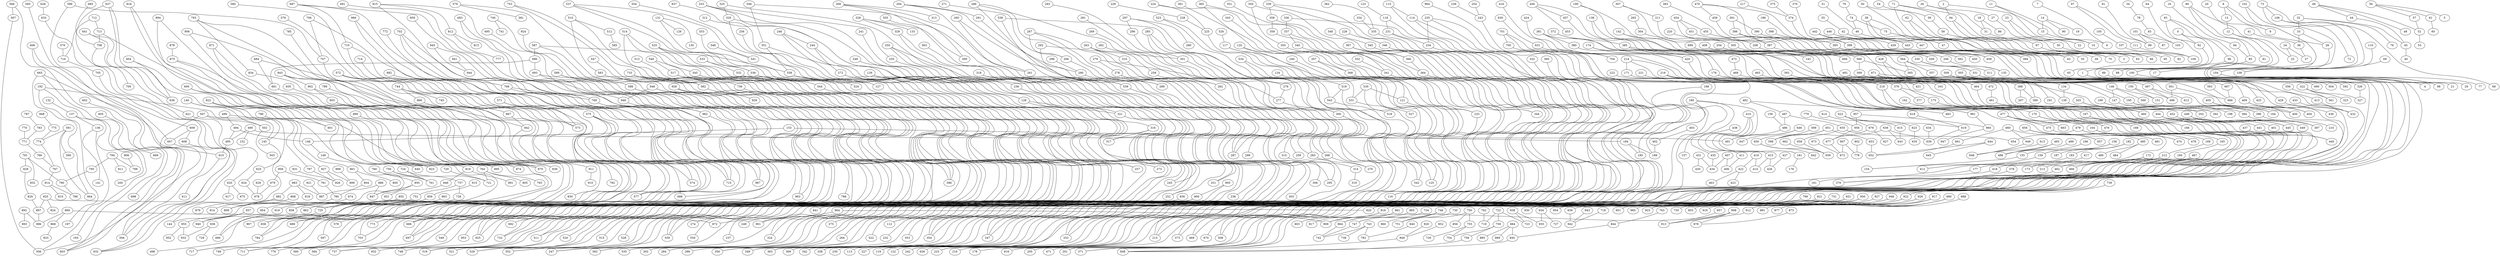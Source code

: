 strict graph {


	"836" [  weight=0 ];

	"836" -- "841" [  weight=0 ];

	"192" [  weight=0 ];

	"192" -- "145" [  weight=0 ];

	"192" -- "197" [  weight=0 ];

	"192" -- "193" [  weight=0 ];

	"348" [  weight=0 ];

	"348" -- "345" [  weight=0 ];

	"656" [  weight=0 ];

	"656" -- "485" [  weight=0 ];

	"656" -- "657" [  weight=0 ];

	"656" -- "481" [  weight=0 ];

	"322" [  weight=0 ];

	"322" -- "327" [  weight=0 ];

	"322" -- "561" [  weight=0 ];

	"322" -- "323" [  weight=0 ];

	"794" [  weight=0 ];

	"794" -- "811" [  weight=0 ];

	"794" -- "798" [  weight=0 ];

	"794" -- "795" [  weight=0 ];

	"372" [  weight=0 ];

	"372" -- "373" [  weight=0 ];

	"372" -- "385" [  weight=0 ];

	"641" [  weight=0 ];

	"641" -- "621" [  weight=0 ];

	"641" -- "636" [  weight=0 ];

	"695" [  weight=0 ];

	"695" -- "697" [  weight=0 ];

	"150" [  weight=0 ];

	"150" -- "151" [  weight=0 ];

	"150" -- "496" [  weight=0 ];

	"883" [  weight=0 ];

	"883" -- "882" [  weight=0 ];

	"883" -- "887" [  weight=0 ];

	"883" -- "918" [  weight=0 ];

	"917" [  weight=0 ];

	"917" -- "916" [  weight=0 ];

	"917" -- "912" [  weight=0 ];

	"917" -- "853" [  weight=0 ];

	"660" [  weight=0 ];

	"660" -- "649" [  weight=0 ];

	"660" -- "657" [  weight=0 ];

	"660" -- "661" [  weight=0 ];

	"537" [  weight=0 ];

	"537" -- "536" [  weight=0 ];

	"537" -- "552" [  weight=0 ];

	"537" -- "541" [  weight=0 ];

	"733" [  weight=0 ];

	"733" -- "736" [  weight=0 ];

	"733" -- "932" [  weight=0 ];

	"733" -- "732" [  weight=0 ];

	"419" [  weight=0 ];

	"419" -- "414" [  weight=0 ];

	"419" -- "422" [  weight=0 ];

	"880" [  weight=0 ];

	"880" -- "912" [  weight=0 ];

	"880" -- "877" [  weight=0 ];

	"880" -- "881" [  weight=0 ];

	"308" [  weight=0 ];

	"308" -- "261" [  weight=0 ];

	"308" -- "313" [  weight=0 ];

	"308" -- "309" [  weight=0 ];

	"79" [  weight=0 ];

	"79" -- "74" [  weight=0 ];

	"547" [  weight=0 ];

	"547" -- "586" [  weight=0 ];

	"606" [  weight=0 ];

	"606" -- "607" [  weight=0 ];

	"606" -- "603" [  weight=0 ];

	"701" [  weight=0 ];

	"701" -- "626" [  weight=0 ];

	"701" -- "700" [  weight=0 ];

	"701" -- "704" [  weight=0 ];

	"863" [  weight=0 ];

	"863" -- "862" [  weight=0 ];

	"91" [  weight=0 ];

	"91" -- "99" [  weight=0 ];

	"878" [  weight=0 ];

	"878" -- "875" [  weight=0 ];

	"882" [  weight=0 ];

	"882" -- "879" [  weight=0 ];

	"882" -- "883" [  weight=0 ];

	"882" -- "914" [  weight=0 ];

	"444" [  weight=0 ];

	"444" -- "401" [  weight=0 ];

	"444" -- "441" [  weight=0 ];

	"444" -- "445" [  weight=0 ];

	"668" [  weight=0 ];

	"668" -- "775" [  weight=0 ];

	"775" [  weight=0 ];

	"775" -- "668" [  weight=0 ];

	"775" -- "774" [  weight=0 ];

	"791" [  weight=0 ];

	"791" -- "790" [  weight=0 ];

	"791" -- "832" [  weight=0 ];

	"791" -- "828" [  weight=0 ];

	"822" [  weight=0 ];

	"822" -- "801" [  weight=0 ];

	"822" -- "827" [  weight=0 ];

	"822" -- "823" [  weight=0 ];

	"164" [  weight=0 ];

	"164" -- "169" [  weight=0 ];

	"164" -- "165" [  weight=0 ];

	"164" -- "478" [  weight=0 ];

	"403" [  weight=0 ];

	"403" -- "402" [  weight=0 ];

	"827" [  weight=0 ];

	"827" -- "826" [  weight=0 ];

	"827" -- "822" [  weight=0 ];

	"827" -- "899" [  weight=0 ];

	"661" [  weight=0 ];

	"661" -- "660" [  weight=0 ];

	"661" -- "652" [  weight=0 ];

	"41" [  weight=0 ];

	"41" -- "36" [  weight=0 ];

	"699" [  weight=0 ];

	"699" -- "568" [  weight=0 ];

	"699" -- "694" [  weight=0 ];

	"505" [  weight=0 ];

	"505" -- "504" [  weight=0 ];

	"505" -- "592" [  weight=0 ];

	"734" [  weight=0 ];

	"734" -- "747" [  weight=0 ];

	"102" [  weight=0 ];

	"102" -- "100" [  weight=0 ];

	"102" -- "104" [  weight=0 ];

	"410" [  weight=0 ];

	"410" -- "181" [  weight=0 ];

	"410" -- "411" [  weight=0 ];

	"410" -- "415" [  weight=0 ];

	"946" [  weight=0 ];

	"946" -- "951" [  weight=0 ];

	"946" -- "923" [  weight=0 ];

	"294" [  weight=0 ];

	"294" -- "291" [  weight=0 ];

	"294" -- "303" [  weight=0 ];

	"294" -- "295" [  weight=0 ];

	"572" [  weight=0 ];

	"572" -- "573" [  weight=0 ];

	"572" -- "597" [  weight=0 ];

	"572" -- "717" [  weight=0 ];

	"807" [  weight=0 ];

	"807" -- "778" [  weight=0 ];

	"807" -- "672" [  weight=0 ];

	"285" [  weight=0 ];

	"285" -- "264" [  weight=0 ];

	"285" -- "288" [  weight=0 ];

	"285" -- "284" [  weight=0 ];

	"129" [  weight=0 ];

	"129" -- "128" [  weight=0 ];

	"855" [  weight=0 ];

	"855" -- "858" [  weight=0 ];

	"855" -- "854" [  weight=0 ];

	"855" -- "919" [  weight=0 ];

	"253" [  weight=0 ];

	"253" -- "252" [  weight=0 ];

	"253" -- "249" [  weight=0 ];

	"253" -- "255" [  weight=0 ];

	"51" [  weight=0 ];

	"51" -- "46" [  weight=0 ];

	"174" [  weight=0 ];

	"174" -- "420" [  weight=0 ];

	"174" -- "179" [  weight=0 ];

	"485" [  weight=0 ];

	"485" -- "656" [  weight=0 ];

	"485" -- "484" [  weight=0 ];

	"485" -- "480" [  weight=0 ];

	"179" [  weight=0 ];

	"179" -- "178" [  weight=0 ];

	"179" -- "163" [  weight=0 ];

	"179" -- "174" [  weight=0 ];

	"248" [  weight=0 ];

	"248" -- "236" [  weight=0 ];

	"687" [  weight=0 ];

	"687" -- "768" [  weight=0 ];

	"687" -- "710" [  weight=0 ];

	"687" -- "686" [  weight=0 ];

	"638" [  weight=0 ];

	"638" -- "643" [  weight=0 ];

	"638" -- "639" [  weight=0 ];

	"638" -- "598" [  weight=0 ];

	"770" [  weight=0 ];

	"770" -- "771" [  weight=0 ];

	"740" [  weight=0 ];

	"740" -- "737" [  weight=0 ];

	"740" -- "741" [  weight=0 ];

	"509" [  weight=0 ];

	"509" -- "504" [  weight=0 ];

	"509" -- "690" [  weight=0 ];

	"509" -- "508" [  weight=0 ];

	"928" [  weight=0 ];

	"928" -- "737" [  weight=0 ];

	"928" -- "925" [  weight=0 ];

	"928" -- "929" [  weight=0 ];

	"146" [  weight=0 ];

	"146" -- "147" [  weight=0 ];

	"146" -- "151" [  weight=0 ];

	"146" -- "500" [  weight=0 ];

	"795" [  weight=0 ];

	"795" -- "790" [  weight=0 ];

	"795" -- "794" [  weight=0 ];

	"546" [  weight=0 ];

	"546" -- "551" [  weight=0 ];

	"546" -- "539" [  weight=0 ];

	"722" [  weight=0 ];

	"722" -- "759" [  weight=0 ];

	"722" -- "723" [  weight=0 ];

	"722" -- "719" [  weight=0 ];

	"853" [  weight=0 ];

	"853" -- "917" [  weight=0 ];

	"821" [  weight=0 ];

	"821" -- "820" [  weight=0 ];

	"821" -- "816" [  weight=0 ];

	"26" [  weight=0 ];

	"26" -- "31" [  weight=0 ];

	"26" -- "27" [  weight=0 ];

	"226" [  weight=0 ];

	"226" -- "346" [  weight=0 ];

	"417" [  weight=0 ];

	"417" -- "412" [  weight=0 ];

	"787" [  weight=0 ];

	"787" -- "783" [  weight=0 ];

	"596" [  weight=0 ];

	"596" -- "707" [  weight=0 ];

	"596" -- "609" [  weight=0 ];

	"644" [  weight=0 ];

	"644" -- "652" [  weight=0 ];

	"644" -- "645" [  weight=0 ];

	"328" [  weight=0 ];

	"328" -- "309" [  weight=0 ];

	"328" -- "133" [  weight=0 ];

	"328" -- "329" [  weight=0 ];

	"597" [  weight=0 ];

	"597" -- "572" [  weight=0 ];

	"454" [  weight=0 ];

	"454" -- "387" [  weight=0 ];

	"454" -- "455" [  weight=0 ];

	"454" -- "451" [  weight=0 ];

	"1" [  weight=0 ];

	"1" [  weight=0 ];

	"1" -- "4" [  weight=0 ];

	"958" [  weight=0 ];

	"958" -- "679" [  weight=0 ];

	"958" -- "781" [  weight=0 ];

	"55" [  weight=0 ];

	"55" -- "42" [  weight=0 ];

	"16" [  weight=0 ];

	"16" -- "84" [  weight=0 ];

	"906" [  weight=0 ];

	"906" -- "874" [  weight=0 ];

	"906" -- "911" [  weight=0 ];

	"451" [  weight=0 ];

	"451" -- "450" [  weight=0 ];

	"451" -- "454" [  weight=0 ];

	"568" [  weight=0 ];

	"568" -- "699" [  weight=0 ];

	"568" -- "569" [  weight=0 ];

	"568" -- "565" [  weight=0 ];

	"534" [  weight=0 ];

	"534" -- "125" [  weight=0 ];

	"534" -- "531" [  weight=0 ];

	"756" [  weight=0 ];

	"756" -- "761" [  weight=0 ];

	"756" -- "757" [  weight=0 ];

	"123" [  weight=0 ];

	"123" -- "118" [  weight=0 ];

	"614" [  weight=0 ];

	"614" -- "615" [  weight=0 ];

	"482" [  weight=0 ];

	"482" -- "483" [  weight=0 ];

	"482" -- "487" [  weight=0 ];

	"115" [  weight=0 ];

	"115" -- "114" [  weight=0 ];

	"115" -- "113" [  weight=0 ];

	"393" [  weight=0 ];

	"393" -- "388" [  weight=0 ];

	"456" [  weight=0 ];

	"456" -- "453" [  weight=0 ];

	"456" -- "389" [  weight=0 ];

	"456" -- "457" [  weight=0 ];

	"905" [  weight=0 ];

	"905" -- "904" [  weight=0 ];

	"905" -- "900" [  weight=0 ];

	"948" [  weight=0 ];

	"948" -- "925" [  weight=0 ];

	"948" -- "949" [  weight=0 ];

	"948" -- "953" [  weight=0 ];

	"900" [  weight=0 ];

	"900" -- "905" [  weight=0 ];

	"900" -- "841" [  weight=0 ];

	"900" -- "901" [  weight=0 ];

	"622" [  weight=0 ];

	"622" -- "619" [  weight=0 ];

	"622" -- "676" [  weight=0 ];

	"622" -- "623" [  weight=0 ];

	"600" [  weight=0 ];

	"600" -- "601" [  weight=0 ];

	"600" -- "640" [  weight=0 ];

	"32" [  weight=0 ];

	"32" -- "45" [  weight=0 ];

	"32" -- "33" [  weight=0 ];

	"32" -- "76" [  weight=0 ];

	"80" [  weight=0 ];

	"80" -- "85" [  weight=0 ];

	"80" -- "81" [  weight=0 ];

	"80" -- "28" [  weight=0 ];

	"621" [  weight=0 ];

	"621" -- "620" [  weight=0 ];

	"621" -- "641" [  weight=0 ];

	"246" [  weight=0 ];

	"246" -- "247" [  weight=0 ];

	"246" -- "274" [  weight=0 ];

	"246" -- "244" [  weight=0 ];

	"575" [  weight=0 ];

	"575" -- "574" [  weight=0 ];

	"575" -- "577" [  weight=0 ];

	"575" -- "578" [  weight=0 ];

	"837" [  weight=0 ];

	"837" -- "901" [  weight=0 ];

	"263" [  weight=0 ];

	"263" -- "310" [  weight=0 ];

	"263" -- "262" [  weight=0 ];

	"263" -- "258" [  weight=0 ];

	"493" [  weight=0 ];

	"493" -- "488" [  weight=0 ];

	"493" -- "648" [  weight=0 ];

	"118" [  weight=0 ];

	"118" -- "231" [  weight=0 ];

	"118" -- "119" [  weight=0 ];

	"118" -- "123" [  weight=0 ];

	"815" [  weight=0 ];

	"815" -- "788" [  weight=0 ];

	"815" -- "812" [  weight=0 ];

	"815" -- "769" [  weight=0 ];

	"132" [  weight=0 ];

	"132" -- "137" [  weight=0 ];

	"236" [  weight=0 ];

	"236" -- "316" [  weight=0 ];

	"236" -- "248" [  weight=0 ];

	"587" [  weight=0 ];

	"587" -- "586" [  weight=0 ];

	"587" -- "558" [  weight=0 ];

	"587" -- "696" [  weight=0 ];

	"224" [  weight=0 ];

	"224" -- "225" [  weight=0 ];

	"224" -- "344" [  weight=0 ];

	"408" [  weight=0 ];

	"408" -- "409" [  weight=0 ];

	"408" -- "413" [  weight=0 ];

	"220" [  weight=0 ];

	"220" -- "208" [  weight=0 ];

	"854" [  weight=0 ];

	"854" -- "855" [  weight=0 ];

	"578" [  weight=0 ];

	"578" -- "575" [  weight=0 ];

	"540" [  weight=0 ];

	"540" -- "517" [  weight=0 ];

	"540" -- "545" [  weight=0 ];

	"499" [  weight=0 ];

	"499" -- "498" [  weight=0 ];

	"499" -- "494" [  weight=0 ];

	"281" [  weight=0 ];

	"281" -- "268" [  weight=0 ];

	"114" [  weight=0 ];

	"114" -- "227" [  weight=0 ];

	"114" -- "115" [  weight=0 ];

	"114" -- "119" [  weight=0 ];

	"828" [  weight=0 ];

	"828" -- "791" [  weight=0 ];

	"828" -- "829" [  weight=0 ];

	"548" [  weight=0 ];

	"548" -- "541" [  weight=0 ];

	"916" [  weight=0 ];

	"916" -- "917" [  weight=0 ];

	"526" [  weight=0 ];

	"526" -- "117" [  weight=0 ];

	"779" [  weight=0 ];

	"779" -- "956" [  weight=0 ];

	"222" [  weight=0 ];

	"222" -- "223" [  weight=0 ];

	"138" [  weight=0 ];

	"138" -- "143" [  weight=0 ];

	"138" -- "139" [  weight=0 ];

	"623" [  weight=0 ];

	"623" -- "622" [  weight=0 ];

	"623" -- "635" [  weight=0 ];

	"336" [  weight=0 ];

	"336" -- "337" [  weight=0 ];

	"336" -- "333" [  weight=0 ];

	"757" [  weight=0 ];

	"757" -- "752" [  weight=0 ];

	"757" -- "756" [  weight=0 ];

	"757" -- "728" [  weight=0 ];

	"555" [  weight=0 ];

	"555" -- "562" [  weight=0 ];

	"217" [  weight=0 ];

	"217" -- "374" [  weight=0 ];

	"602" [  weight=0 ];

	"602" -- "603" [  weight=0 ];

	"768" [  weight=0 ];

	"768" -- "773" [  weight=0 ];

	"768" -- "769" [  weight=0 ];

	"768" -- "687" [  weight=0 ];

	"869" [  weight=0 ];

	"869" -- "868" [  weight=0 ];

	"869" -- "896" [  weight=0 ];

	"869" -- "872" [  weight=0 ];

	"490" [  weight=0 ];

	"490" -- "495" [  weight=0 ];

	"490" -- "152" [  weight=0 ];

	"490" -- "491" [  weight=0 ];

	"683" [  weight=0 ];

	"683" -- "697" [  weight=0 ];

	"683" -- "686" [  weight=0 ];

	"591" [  weight=0 ];

	"591" -- "664" [  weight=0 ];

	"591" -- "590" [  weight=0 ];

	"591" -- "774" [  weight=0 ];

	"931" [  weight=0 ];

	"931" -- "934" [  weight=0 ];

	"931" -- "954" [  weight=0 ];

	"931" -- "930" [  weight=0 ];

	"110" [  weight=0 ];

	"110" -- "108" [  weight=0 ];

	"140" [  weight=0 ];

	"140" -- "502" [  weight=0 ];

	"140" -- "145" [  weight=0 ];

	"8" [  weight=0 ];

	"8" -- "21" [  weight=0 ];

	"8" -- "9" [  weight=0 ];

	"8" -- "13" [  weight=0 ];

	"657" [  weight=0 ];

	"657" -- "656" [  weight=0 ];

	"657" -- "660" [  weight=0 ];

	"615" [  weight=0 ];

	"615" -- "643" [  weight=0 ];

	"615" -- "614" [  weight=0 ];

	"750" [  weight=0 ];

	"750" -- "751" [  weight=0 ];

	"750" -- "755" [  weight=0 ];

	"750" -- "856" [  weight=0 ];

	"186" [  weight=0 ];

	"186" -- "155" [  weight=0 ];

	"74" [  weight=0 ];

	"74" -- "79" [  weight=0 ];

	"74" -- "75" [  weight=0 ];

	"74" -- "46" [  weight=0 ];

	"14" [  weight=0 ];

	"14" -- "90" [  weight=0 ];

	"14" -- "19" [  weight=0 ];

	"14" -- "15" [  weight=0 ];

	"214" [  weight=0 ];

	"214" -- "215" [  weight=0 ];

	"214" -- "175" [  weight=0 ];

	"214" -- "171" [  weight=0 ];

	"455" [  weight=0 ];

	"455" -- "454" [  weight=0 ];

	"455" -- "458" [  weight=0 ];

	"818" [  weight=0 ];

	"818" -- "823" [  weight=0 ];

	"818" -- "819" [  weight=0 ];

	"919" [  weight=0 ];

	"919" -- "855" [  weight=0 ];

	"684" [  weight=0 ];

	"684" -- "681" [  weight=0 ];

	"684" -- "689" [  weight=0 ];

	"517" [  weight=0 ];

	"517" -- "516" [  weight=0 ];

	"517" -- "520" [  weight=0 ];

	"517" -- "540" [  weight=0 ];

	"365" [  weight=0 ];

	"365" -- "364" [  weight=0 ];

	"365" -- "368" [  weight=0 ];

	"279" [  weight=0 ];

	"279" -- "277" [  weight=0 ];

	"279" -- "278" [  weight=0 ];

	"137" [  weight=0 ];

	"137" -- "200" [  weight=0 ];

	"137" -- "136" [  weight=0 ];

	"137" -- "132" [  weight=0 ];

	"250" [  weight=0 ];

	"250" -- "247" [  weight=0 ];

	"250" -- "251" [  weight=0 ];

	"250" -- "238" [  weight=0 ];

	"293" [  weight=0 ];

	"293" -- "276" [  weight=0 ];

	"755" [  weight=0 ];

	"755" -- "750" [  weight=0 ];

	"755" -- "754" [  weight=0 ];

	"755" -- "726" [  weight=0 ];

	"589" [  weight=0 ];

	"589" -- "697" [  weight=0 ];

	"589" -- "560" [  weight=0 ];

	"589" -- "588" [  weight=0 ];

	"609" [  weight=0 ];

	"609" -- "596" [  weight=0 ];

	"609" -- "607" [  weight=0 ];

	"609" -- "608" [  weight=0 ];

	"538" [  weight=0 ];

	"538" -- "543" [  weight=0 ];

	"538" -- "539" [  weight=0 ];

	"651" [  weight=0 ];

	"651" -- "650" [  weight=0 ];

	"651" -- "598" [  weight=0 ];

	"651" -- "653" [  weight=0 ];

	"513" [  weight=0 ];

	"513" -- "516" [  weight=0 ];

	"264" [  weight=0 ];

	"264" -- "285" [  weight=0 ];

	"915" [  weight=0 ];

	"915" -- "859" [  weight=0 ];

	"332" [  weight=0 ];

	"332" -- "333" [  weight=0 ];

	"422" [  weight=0 ];

	"422" -- "419" [  weight=0 ];

	"422" -- "423" [  weight=0 ];

	"422" -- "463" [  weight=0 ];

	"500" [  weight=0 ];

	"500" -- "146" [  weight=0 ];

	"608" [  weight=0 ];

	"608" -- "632" [  weight=0 ];

	"608" -- "609" [  weight=0 ];

	"904" [  weight=0 ];

	"904" -- "909" [  weight=0 ];

	"904" -- "905" [  weight=0 ];

	"904" -- "872" [  weight=0 ];

	"472" [  weight=0 ];

	"472" -- "461" [  weight=0 ];

	"182" [  weight=0 ];

	"182" -- "187" [  weight=0 ];

	"182" -- "183" [  weight=0 ];

	"182" -- "159" [  weight=0 ];

	"34" [  weight=0 ];

	"34" -- "78" [  weight=0 ];

	"93" [  weight=0 ];

	"93" -- "96" [  weight=0 ];

	"93" -- "92" [  weight=0 ];

	"93" -- "88" [  weight=0 ];

	"73" [  weight=0 ];

	"73" -- "106" [  weight=0 ];

	"73" -- "68" [  weight=0 ];

	"73" -- "72" [  weight=0 ];

	"409" [  weight=0 ];

	"409" -- "436" [  weight=0 ];

	"409" -- "404" [  weight=0 ];

	"409" -- "408" [  weight=0 ];

	"700" [  weight=0 ];

	"700" -- "961" [  weight=0 ];

	"700" -- "701" [  weight=0 ];

	"165" [  weight=0 ];

	"165" -- "164" [  weight=0 ];

	"165" -- "160" [  weight=0 ];

	"545" [  weight=0 ];

	"545" -- "540" [  weight=0 ];

	"545" -- "521" [  weight=0 ];

	"545" -- "544" [  weight=0 ];

	"307" [  weight=0 ];

	"307" -- "305" [  weight=0 ];

	"307" -- "211" [  weight=0 ];

	"33" [  weight=0 ];

	"33" -- "36" [  weight=0 ];

	"33" -- "28" [  weight=0 ];

	"33" -- "32" [  weight=0 ];

	"437" [  weight=0 ];

	"437" -- "440" [  weight=0 ];

	"265" [  weight=0 ];

	"265" -- "304" [  weight=0 ];

	"62" [  weight=0 ];

	"62" -- "63" [  weight=0 ];

	"62" -- "3" [  weight=0 ];

	"160" [  weight=0 ];

	"160" -- "165" [  weight=0 ];

	"172" [  weight=0 ];

	"172" -- "177" [  weight=0 ];

	"172" -- "173" [  weight=0 ];

	"172" -- "418" [  weight=0 ];

	"385" [  weight=0 ];

	"385" -- "460" [  weight=0 ];

	"385" -- "372" [  weight=0 ];

	"385" -- "384" [  weight=0 ];

	"171" [  weight=0 ];

	"171" -- "170" [  weight=0 ];

	"171" -- "214" [  weight=0 ];

	"630" [  weight=0 ];

	"630" -- "631" [  weight=0 ];

	"957" [  weight=0 ];

	"957" -- "956" [  weight=0 ];

	"957" -- "960" [  weight=0 ];

	"618" [  weight=0 ];

	"618" -- "619" [  weight=0 ];

	"938" [  weight=0 ];

	"938" -- "935" [  weight=0 ];

	"938" -- "723" [  weight=0 ];

	"282" [  weight=0 ];

	"282" -- "283" [  weight=0 ];

	"671" [  weight=0 ];

	"671" -- "667" [  weight=0 ];

	"671" -- "670" [  weight=0 ];

	"671" -- "616" [  weight=0 ];

	"783" [  weight=0 ];

	"783" -- "787" [  weight=0 ];

	"783" -- "771" [  weight=0 ];

	"153" [  weight=0 ];

	"153" -- "184" [  weight=0 ];

	"153" -- "148" [  weight=0 ];

	"142" [  weight=0 ];

	"142" -- "147" [  weight=0 ];

	"142" -- "143" [  weight=0 ];

	"260" [  weight=0 ];

	"260" -- "289" [  weight=0 ];

	"260" -- "261" [  weight=0 ];

	"743" [  weight=0 ];

	"743" -- "742" [  weight=0 ];

	"743" -- "738" [  weight=0 ];

	"743" -- "782" [  weight=0 ];

	"2" [  weight=0 ];

	"2" -- "94" [  weight=0 ];

	"2" -- "15" [  weight=0 ];

	"843" [  weight=0 ];

	"843" -- "842" [  weight=0 ];

	"843" -- "902" [  weight=0 ];

	"843" -- "838" [  weight=0 ];

	"56" [  weight=0 ];

	"56" -- "5" [  weight=0 ];

	"56" -- "61" [  weight=0 ];

	"56" -- "57" [  weight=0 ];

	"533" [  weight=0 ];

	"533" -- "536" [  weight=0 ];

	"533" -- "532" [  weight=0 ];

	"888" [  weight=0 ];

	"888" -- "877" [  weight=0 ];

	"457" [  weight=0 ];

	"457" -- "460" [  weight=0 ];

	"457" -- "456" [  weight=0 ];

	"731" [  weight=0 ];

	"731" -- "930" [  weight=0 ];

	"523" [  weight=0 ];

	"523" -- "519" [  weight=0 ];

	"523" -- "522" [  weight=0 ];

	"763" [  weight=0 ];

	"763" -- "844" [  weight=0 ];

	"136" [  weight=0 ];

	"136" -- "506" [  weight=0 ];

	"136" -- "141" [  weight=0 ];

	"136" -- "137" [  weight=0 ];

	"170" [  weight=0 ];

	"170" -- "171" [  weight=0 ];

	"170" -- "168" [  weight=0 ];

	"170" -- "476" [  weight=0 ];

	"510" [  weight=0 ];

	"510" -- "583" [  weight=0 ];

	"510" -- "511" [  weight=0 ];

	"510" -- "512" [  weight=0 ];

	"569" [  weight=0 ];

	"569" -- "568" [  weight=0 ];

	"569" -- "508" [  weight=0 ];

	"569" -- "134" [  weight=0 ];

	"310" [  weight=0 ];

	"310" -- "263" [  weight=0 ];

	"310" -- "315" [  weight=0 ];

	"448" [  weight=0 ];

	"448" -- "397" [  weight=0 ];

	"448" -- "449" [  weight=0 ];

	"448" -- "445" [  weight=0 ];

	"665" [  weight=0 ];

	"665" -- "610" [  weight=0 ];

	"665" -- "669" [  weight=0 ];

	"665" -- "664" [  weight=0 ];

	"920" [  weight=0 ];

	"920" -- "849" [  weight=0 ];

	"211" [  weight=0 ];

	"211" -- "206" [  weight=0 ];

	"211" -- "307" [  weight=0 ];

	"599" [  weight=0 ];

	"599" -- "598" [  weight=0 ];

	"631" [  weight=0 ];

	"631" -- "704" [  weight=0 ];

	"631" -- "630" [  weight=0 ];

	"728" [  weight=0 ];

	"728" -- "725" [  weight=0 ];

	"728" -- "757" [  weight=0 ];

	"712" [  weight=0 ];

	"712" -- "713" [  weight=0 ];

	"712" -- "716" [  weight=0 ];

	"131" [  weight=0 ];

	"131" -- "552" [  weight=0 ];

	"131" -- "126" [  weight=0 ];

	"131" -- "130" [  weight=0 ];

	"94" [  weight=0 ];

	"94" -- "2" [  weight=0 ];

	"94" -- "67" [  weight=0 ];

	"94" -- "95" [  weight=0 ];

	"593" [  weight=0 ];

	"593" -- "666" [  weight=0 ];

	"892" [  weight=0 ];

	"892" -- "896" [  weight=0 ];

	"892" -- "893" [  weight=0 ];

	"90" [  weight=0 ];

	"90" -- "14" [  weight=0 ];

	"188" [  weight=0 ];

	"188" -- "189" [  weight=0 ];

	"628" [  weight=0 ];

	"628" -- "633" [  weight=0 ];

	"566" [  weight=0 ];

	"566" -- "567" [  weight=0 ];

	"566" -- "698" [  weight=0 ];

	"405" [  weight=0 ];

	"405" -- "400" [  weight=0 ];

	"405" -- "404" [  weight=0 ];

	"54" [  weight=0 ];

	"54" -- "59" [  weight=0 ];

	"696" [  weight=0 ];

	"696" -- "693" [  weight=0 ];

	"696" -- "681" [  weight=0 ];

	"696" -- "587" [  weight=0 ];

	"130" [  weight=0 ];

	"130" -- "131" [  weight=0 ];

	"271" [  weight=0 ];

	"271" -- "266" [  weight=0 ];

	"158" [  weight=0 ];

	"158" -- "488" [  weight=0 ];

	"158" -- "159" [  weight=0 ];

	"619" [  weight=0 ];

	"619" -- "622" [  weight=0 ];

	"619" -- "639" [  weight=0 ];

	"619" -- "618" [  weight=0 ];

	"337" [  weight=0 ];

	"337" -- "356" [  weight=0 ];

	"337" -- "336" [  weight=0 ];

	"337" -- "340" [  weight=0 ];

	"746" [  weight=0 ];

	"746" -- "747" [  weight=0 ];

	"746" -- "751" [  weight=0 ];

	"746" -- "860" [  weight=0 ];

	"738" [  weight=0 ];

	"738" -- "743" [  weight=0 ];

	"120" [  weight=0 ];

	"120" -- "233" [  weight=0 ];

	"120" -- "121" [  weight=0 ];

	"147" [  weight=0 ];

	"147" -- "142" [  weight=0 ];

	"147" -- "194" [  weight=0 ];

	"147" -- "146" [  weight=0 ];

	"199" [  weight=0 ];

	"199" -- "396" [  weight=0 ];

	"199" -- "194" [  weight=0 ];

	"330" [  weight=0 ];

	"330" -- "331" [  weight=0 ];

	"330" -- "311" [  weight=0 ];

	"330" -- "135" [  weight=0 ];

	"269" [  weight=0 ];

	"269" -- "268" [  weight=0 ];

	"950" [  weight=0 ];

	"950" -- "951" [  weight=0 ];

	"950" -- "954" [  weight=0 ];

	"950" -- "939" [  weight=0 ];

	"633" [  weight=0 ];

	"633" -- "628" [  weight=0 ];

	"633" -- "632" [  weight=0 ];

	"190" [  weight=0 ];

	"190" -- "195" [  weight=0 ];

	"190" -- "191" [  weight=0 ];

	"159" [  weight=0 ];

	"159" -- "154" [  weight=0 ];

	"159" -- "182" [  weight=0 ];

	"159" -- "158" [  weight=0 ];

	"564" [  weight=0 ];

	"564" -- "565" [  weight=0 ];

	"564" -- "557" [  weight=0 ];

	"564" -- "331" [  weight=0 ];

	"785" [  weight=0 ];

	"785" -- "784" [  weight=0 ];

	"930" [  weight=0 ];

	"930" -- "731" [  weight=0 ];

	"930" -- "931" [  weight=0 ];

	"650" [  weight=0 ];

	"650" -- "659" [  weight=0 ];

	"650" -- "651" [  weight=0 ];

	"650" -- "642" [  weight=0 ];

	"231" [  weight=0 ];

	"231" -- "118" [  weight=0 ];

	"231" -- "230" [  weight=0 ];

	"231" -- "234" [  weight=0 ];

	"346" [  weight=0 ];

	"346" -- "226" [  weight=0 ];

	"346" -- "347" [  weight=0 ];

	"477" [  weight=0 ];

	"477" -- "475" [  weight=0 ];

	"477" -- "663" [  weight=0 ];

	"477" -- "476" [  weight=0 ];

	"713" [  weight=0 ];

	"713" -- "712" [  weight=0 ];

	"713" -- "708" [  weight=0 ];

	"713" -- "680" [  weight=0 ];

	"877" [  weight=0 ];

	"877" -- "880" [  weight=0 ];

	"877" -- "888" [  weight=0 ];

	"759" [  weight=0 ];

	"759" -- "758" [  weight=0 ];

	"759" -- "754" [  weight=0 ];

	"759" -- "722" [  weight=0 ];

	"884" [  weight=0 ];

	"884" -- "845" [  weight=0 ];

	"884" -- "885" [  weight=0 ];

	"884" -- "889" [  weight=0 ];

	"180" [  weight=0 ];

	"180" -- "181" [  weight=0 ];

	"180" -- "157" [  weight=0 ];

	"180" -- "185" [  weight=0 ];

	"744" [  weight=0 ];

	"744" -- "745" [  weight=0 ];

	"744" -- "749" [  weight=0 ];

	"744" -- "866" [  weight=0 ];

	"764" [  weight=0 ];

	"764" -- "765" [  weight=0 ];

	"764" -- "721" [  weight=0 ];

	"764" -- "805" [  weight=0 ];

	"106" [  weight=0 ];

	"106" -- "104" [  weight=0 ];

	"106" -- "73" [  weight=0 ];

	"106" -- "108" [  weight=0 ];

	"805" [  weight=0 ];

	"805" -- "764" [  weight=0 ];

	"96" [  weight=0 ];

	"96" -- "93" [  weight=0 ];

	"96" -- "98" [  weight=0 ];

	"203" [  weight=0 ];

	"203" -- "198" [  weight=0 ];

	"203" -- "392" [  weight=0 ];

	"203" -- "202" [  weight=0 ];

	"441" [  weight=0 ];

	"441" -- "444" [  weight=0 ];

	"441" -- "440" [  weight=0 ];

	"315" [  weight=0 ];

	"315" -- "310" [  weight=0 ];

	"315" -- "314" [  weight=0 ];

	"367" [  weight=0 ];

	"367" -- "366" [  weight=0 ];

	"367" -- "363" [  weight=0 ];

	"367" -- "369" [  weight=0 ];

	"50" [  weight=0 ];

	"50" -- "63" [  weight=0 ];

	"50" -- "70" [  weight=0 ];

	"198" [  weight=0 ];

	"198" -- "203" [  weight=0 ];

	"407" [  weight=0 ];

	"407" -- "406" [  weight=0 ];

	"407" -- "434" [  weight=0 ];

	"340" [  weight=0 ];

	"340" -- "337" [  weight=0 ];

	"340" -- "341" [  weight=0 ];

	"241" [  weight=0 ];

	"241" -- "252" [  weight=0 ];

	"343" [  weight=0 ];

	"343" -- "354" [  weight=0 ];

	"208" [  weight=0 ];

	"208" -- "209" [  weight=0 ];

	"208" -- "220" [  weight=0 ];

	"208" -- "382" [  weight=0 ];

	"945" [  weight=0 ];

	"945" -- "944" [  weight=0 ];

	"945" -- "949" [  weight=0 ];

	"620" [  weight=0 ];

	"620" -- "621" [  weight=0 ];

	"620" -- "675" [  weight=0 ];

	"620" -- "617" [  weight=0 ];

	"808" [  weight=0 ];

	"808" -- "809" [  weight=0 ];

	"13" [  weight=0 ];

	"13" -- "8" [  weight=0 ];

	"13" -- "12" [  weight=0 ];

	"861" [  weight=0 ];

	"861" -- "864" [  weight=0 ];

	"861" -- "909" [  weight=0 ];

	"642" [  weight=0 ];

	"642" -- "650" [  weight=0 ];

	"607" [  weight=0 ];

	"607" -- "594" [  weight=0 ];

	"607" -- "606" [  weight=0 ];

	"607" -- "609" [  weight=0 ];

	"428" [  weight=0 ];

	"428" -- "429" [  weight=0 ];

	"428" -- "425" [  weight=0 ];

	"554" [  weight=0 ];

	"554" -- "559" [  weight=0 ];

	"789" [  weight=0 ];

	"789" -- "838" [  weight=0 ];

	"254" [  weight=0 ];

	"254" -- "243" [  weight=0 ];

	"816" [  weight=0 ];

	"816" -- "821" [  weight=0 ];

	"816" -- "803" [  weight=0 ];

	"816" -- "817" [  weight=0 ];

	"89" [  weight=0 ];

	"89" -- "98" [  weight=0 ];

	"278" [  weight=0 ];

	"278" -- "279" [  weight=0 ];

	"278" -- "295" [  weight=0 ];

	"278" -- "275" [  weight=0 ];

	"626" [  weight=0 ];

	"626" -- "701" [  weight=0 ];

	"384" [  weight=0 ];

	"384" -- "385" [  weight=0 ];

	"384" -- "210" [  weight=0 ];

	"67" [  weight=0 ];

	"67" -- "94" [  weight=0 ];

	"67" -- "66" [  weight=0 ];

	"155" [  weight=0 ];

	"155" -- "154" [  weight=0 ];

	"155" -- "186" [  weight=0 ];

	"959" [  weight=0 ];

	"959" -- "962" [  weight=0 ];

	"431" [  weight=0 ];

	"431" -- "434" [  weight=0 ];

	"431" -- "430" [  weight=0 ];

	"18" [  weight=0 ];

	"18" -- "31" [  weight=0 ];

	"18" -- "86" [  weight=0 ];

	"908" [  weight=0 ];

	"908" -- "913" [  weight=0 ];

	"908" -- "876" [  weight=0 ];

	"908" -- "909" [  weight=0 ];

	"885" [  weight=0 ];

	"885" -- "884" [  weight=0 ];

	"921" [  weight=0 ];

	"921" -- "887" [  weight=0 ];

	"193" [  weight=0 ];

	"193" -- "192" [  weight=0 ];

	"613" [  weight=0 ];

	"613" -- "648" [  weight=0 ];

	"128" [  weight=0 ];

	"128" -- "129" [  weight=0 ];

	"128" -- "321" [  weight=0 ];

	"128" -- "237" [  weight=0 ];

	"525" [  weight=0 ];

	"525" -- "524" [  weight=0 ];

	"525" -- "521" [  weight=0 ];

	"525" -- "528" [  weight=0 ];

	"710" [  weight=0 ];

	"710" -- "687" [  weight=0 ];

	"710" -- "711" [  weight=0 ];

	"710" -- "715" [  weight=0 ];

	"381" [  weight=0 ];

	"381" -- "380" [  weight=0 ];

	"381" -- "464" [  weight=0 ];

	"381" -- "420" [  weight=0 ];

	"297" [  weight=0 ];

	"297" -- "280" [  weight=0 ];

	"297" -- "284" [  weight=0 ];

	"297" -- "296" [  weight=0 ];

	"487" [  weight=0 ];

	"487" -- "655" [  weight=0 ];

	"487" -- "486" [  weight=0 ];

	"487" -- "482" [  weight=0 ];

	"24" [  weight=0 ];

	"24" -- "25" [  weight=0 ];

	"24" -- "37" [  weight=0 ];

	"325" [  weight=0 ];

	"325" -- "320" [  weight=0 ];

	"325" -- "324" [  weight=0 ];

	"670" [  weight=0 ];

	"670" -- "671" [  weight=0 ];

	"514" [  weight=0 ];

	"514" -- "516" [  weight=0 ];

	"514" -- "511" [  weight=0 ];

	"514" -- "515" [  weight=0 ];

	"736" [  weight=0 ];

	"736" -- "733" [  weight=0 ];

	"736" -- "737" [  weight=0 ];

	"753" [  weight=0 ];

	"753" -- "748" [  weight=0 ];

	"753" -- "732" [  weight=0 ];

	"221" [  weight=0 ];

	"221" -- "223" [  weight=0 ];

	"31" [  weight=0 ];

	"31" -- "26" [  weight=0 ];

	"31" -- "18" [  weight=0 ];

	"31" -- "30" [  weight=0 ];

	"580" [  weight=0 ];

	"580" -- "577" [  weight=0 ];

	"258" [  weight=0 ];

	"258" -- "263" [  weight=0 ];

	"258" -- "259" [  weight=0 ];

	"97" [  weight=0 ];

	"97" -- "99" [  weight=0 ];

	"97" -- "111" [  weight=0 ];

	"494" [  weight=0 ];

	"494" -- "499" [  weight=0 ];

	"494" -- "148" [  weight=0 ];

	"494" -- "495" [  weight=0 ];

	"629" [  weight=0 ];

	"629" -- "678" [  weight=0 ];

	"134" [  weight=0 ];

	"134" -- "569" [  weight=0 ];

	"134" -- "139" [  weight=0 ];

	"267" [  weight=0 ];

	"267" -- "266" [  weight=0 ];

	"267" -- "262" [  weight=0 ];

	"267" -- "306" [  weight=0 ];

	"411" [  weight=0 ];

	"411" -- "410" [  weight=0 ];

	"411" -- "406" [  weight=0 ];

	"362" [  weight=0 ];

	"362" -- "335" [  weight=0 ];

	"691" [  weight=0 ];

	"691" -- "686" [  weight=0 ];

	"881" [  weight=0 ];

	"881" -- "880" [  weight=0 ];

	"616" [  weight=0 ];

	"616" -- "671" [  weight=0 ];

	"929" [  weight=0 ];

	"929" -- "928" [  weight=0 ];

	"943" [  weight=0 ];

	"943" -- "942" [  weight=0 ];

	"181" [  weight=0 ];

	"181" -- "410" [  weight=0 ];

	"181" -- "180" [  weight=0 ];

	"181" -- "176" [  weight=0 ];

	"714" [  weight=0 ];

	"714" -- "715" [  weight=0 ];

	"829" [  weight=0 ];

	"829" -- "828" [  weight=0 ];

	"829" -- "897" [  weight=0 ];

	"637" [  weight=0 ];

	"637" -- "636" [  weight=0 ];

	"637" -- "625" [  weight=0 ];

	"637" -- "632" [  weight=0 ];

	"11" [  weight=0 ];

	"11" -- "10" [  weight=0 ];

	"11" -- "6" [  weight=0 ];

	"758" [  weight=0 ];

	"758" -- "759" [  weight=0 ];

	"758" -- "848" [  weight=0 ];

	"388" [  weight=0 ];

	"388" -- "389" [  weight=0 ];

	"388" -- "393" [  weight=0 ];

	"388" -- "207" [  weight=0 ];

	"819" [  weight=0 ];

	"819" -- "818" [  weight=0 ];

	"819" -- "891" [  weight=0 ];

	"819" -- "846" [  weight=0 ];

	"901" [  weight=0 ];

	"901" -- "900" [  weight=0 ];

	"901" -- "837" [  weight=0 ];

	"772" [  weight=0 ];

	"772" -- "967" [  weight=0 ];

	"838" [  weight=0 ];

	"838" -- "843" [  weight=0 ];

	"838" -- "789" [  weight=0 ];

	"953" [  weight=0 ];

	"953" -- "948" [  weight=0 ];

	"604" [  weight=0 ];

	"604" -- "601" [  weight=0 ];

	"604" -- "636" [  weight=0 ];

	"811" [  weight=0 ];

	"811" -- "794" [  weight=0 ];

	"964" [  weight=0 ];

	"964" -- "961" [  weight=0 ];

	"133" [  weight=0 ];

	"133" -- "328" [  weight=0 ];

	"274" [  weight=0 ];

	"274" -- "246" [  weight=0 ];

	"866" [  weight=0 ];

	"866" -- "744" [  weight=0 ];

	"866" -- "867" [  weight=0 ];

	"21" [  weight=0 ];

	"21" -- "8" [  weight=0 ];

	"475" [  weight=0 ];

	"475" -- "477" [  weight=0 ];

	"475" -- "474" [  weight=0 ];

	"206" [  weight=0 ];

	"206" -- "135" [  weight=0 ];

	"206" -- "211" [  weight=0 ];

	"101" [  weight=0 ];

	"101" -- "99" [  weight=0 ];

	"101" -- "103" [  weight=0 ];

	"101" -- "87" [  weight=0 ];

	"936" [  weight=0 ];

	"936" -- "933" [  weight=0 ];

	"936" -- "729" [  weight=0 ];

	"240" [  weight=0 ];

	"240" -- "233" [  weight=0 ];

	"19" [  weight=0 ];

	"19" -- "14" [  weight=0 ];

	"857" [  weight=0 ];

	"857" -- "913" [  weight=0 ];

	"937" [  weight=0 ];

	"937" -- "955" [  weight=0 ];

	"937" -- "940" [  weight=0 ];

	"655" [  weight=0 ];

	"655" -- "658" [  weight=0 ];

	"655" -- "487" [  weight=0 ];

	"655" -- "654" [  weight=0 ];

	"314" [  weight=0 ];

	"314" -- "319" [  weight=0 ];

	"314" -- "315" [  weight=0 ];

	"476" [  weight=0 ];

	"476" -- "170" [  weight=0 ];

	"476" -- "477" [  weight=0 ];

	"894" [  weight=0 ];

	"894" -- "895" [  weight=0 ];

	"894" -- "823" [  weight=0 ];

	"396" [  weight=0 ];

	"396" -- "199" [  weight=0 ];

	"396" -- "397" [  weight=0 ];

	"465" [  weight=0 ];

	"465" -- "464" [  weight=0 ];

	"261" [  weight=0 ];

	"261" -- "308" [  weight=0 ];

	"261" -- "260" [  weight=0 ];

	"522" [  weight=0 ];

	"522" -- "523" [  weight=0 ];

	"244" [  weight=0 ];

	"244" -- "272" [  weight=0 ];

	"244" -- "246" [  weight=0 ];

	"244" -- "245" [  weight=0 ];

	"605" [  weight=0 ];

	"605" -- "603" [  weight=0 ];

	"507" [  weight=0 ];

	"507" -- "502" [  weight=0 ];

	"507" -- "688" [  weight=0 ];

	"507" -- "506" [  weight=0 ];

	"71" [  weight=0 ];

	"71" -- "109" [  weight=0 ];

	"71" -- "70" [  weight=0 ];

	"71" -- "66" [  weight=0 ];

	"272" [  weight=0 ];

	"272" -- "244" [  weight=0 ];

	"272" -- "257" [  weight=0 ];

	"272" -- "273" [  weight=0 ];

	"875" [  weight=0 ];

	"875" -- "895" [  weight=0 ];

	"875" -- "874" [  weight=0 ];

	"875" -- "878" [  weight=0 ];

	"939" [  weight=0 ];

	"939" -- "942" [  weight=0 ];

	"939" -- "950" [  weight=0 ];

	"413" [  weight=0 ];

	"413" -- "432" [  weight=0 ];

	"413" -- "408" [  weight=0 ];

	"391" [  weight=0 ];

	"391" -- "390" [  weight=0 ];

	"391" -- "386" [  weight=0 ];

	"690" [  weight=0 ];

	"690" -- "509" [  weight=0 ];

	"255" [  weight=0 ];

	"255" -- "253" [  weight=0 ];

	"255" -- "251" [  weight=0 ];

	"479" [  weight=0 ];

	"479" -- "474" [  weight=0 ];

	"479" -- "654" [  weight=0 ];

	"479" -- "478" [  weight=0 ];

	"12" [  weight=0 ];

	"12" -- "88" [  weight=0 ];

	"12" -- "17" [  weight=0 ];

	"12" -- "13" [  weight=0 ];

	"567" [  weight=0 ];

	"567" -- "506" [  weight=0 ];

	"567" -- "566" [  weight=0 ];

	"693" [  weight=0 ];

	"693" -- "692" [  weight=0 ];

	"693" -- "688" [  weight=0 ];

	"693" -- "696" [  weight=0 ];

	"519" [  weight=0 ];

	"519" -- "523" [  weight=0 ];

	"519" -- "543" [  weight=0 ];

	"519" -- "518" [  weight=0 ];

	"268" [  weight=0 ];

	"268" -- "270" [  weight=0 ];

	"268" -- "281" [  weight=0 ];

	"268" -- "269" [  weight=0 ];

	"902" [  weight=0 ];

	"902" -- "907" [  weight=0 ];

	"902" -- "903" [  weight=0 ];

	"902" -- "843" [  weight=0 ];

	"296" [  weight=0 ];

	"296" -- "301" [  weight=0 ];

	"296" -- "297" [  weight=0 ];

	"284" [  weight=0 ];

	"284" -- "285" [  weight=0 ];

	"284" -- "297" [  weight=0 ];

	"235" [  weight=0 ];

	"235" -- "234" [  weight=0 ];

	"235" -- "122" [  weight=0 ];

	"235" -- "242" [  weight=0 ];

	"692" [  weight=0 ];

	"692" -- "693" [  weight=0 ];

	"625" [  weight=0 ];

	"625" -- "624" [  weight=0 ];

	"625" -- "637" [  weight=0 ];

	"178" [  weight=0 ];

	"178" -- "179" [  weight=0 ];

	"730" [  weight=0 ];

	"730" -- "751" [  weight=0 ];

	"539" [  weight=0 ];

	"539" -- "535" [  weight=0 ];

	"539" -- "538" [  weight=0 ];

	"539" -- "546" [  weight=0 ];

	"156" [  weight=0 ];

	"156" -- "486" [  weight=0 ];

	"42" [  weight=0 ];

	"42" -- "43" [  weight=0 ];

	"42" -- "55" [  weight=0 ];

	"42" -- "47" [  weight=0 ];

	"318" [  weight=0 ];

	"318" -- "247" [  weight=0 ];

	"579" [  weight=0 ];

	"579" -- "582" [  weight=0 ];

	"579" -- "581" [  weight=0 ];

	"415" [  weight=0 ];

	"415" -- "426" [  weight=0 ];

	"415" -- "414" [  weight=0 ];

	"415" -- "410" [  weight=0 ];

	"473" [  weight=0 ];

	"473" -- "468" [  weight=0 ];

	"319" [  weight=0 ];

	"319" -- "314" [  weight=0 ];

	"233" [  weight=0 ];

	"233" -- "232" [  weight=0 ];

	"233" -- "120" [  weight=0 ];

	"233" -- "240" [  weight=0 ];

	"316" [  weight=0 ];

	"316" -- "236" [  weight=0 ];

	"316" -- "317" [  weight=0 ];

	"316" -- "245" [  weight=0 ];

	"489" [  weight=0 ];

	"489" -- "488" [  weight=0 ];

	"771" [  weight=0 ];

	"771" -- "783" [  weight=0 ];

	"771" -- "766" [  weight=0 ];

	"771" -- "770" [  weight=0 ];

	"416" [  weight=0 ];

	"416" -- "421" [  weight=0 ];

	"438" [  weight=0 ];

	"438" -- "435" [  weight=0 ];

	"515" [  weight=0 ];

	"515" -- "514" [  weight=0 ];

	"802" [  weight=0 ];

	"802" -- "778" [  weight=0 ];

	"543" [  weight=0 ];

	"543" -- "519" [  weight=0 ];

	"543" -- "542" [  weight=0 ];

	"543" -- "538" [  weight=0 ];

	"184" [  weight=0 ];

	"184" -- "189" [  weight=0 ];

	"184" -- "185" [  weight=0 ];

	"184" -- "153" [  weight=0 ];

	"331" [  weight=0 ];

	"331" -- "330" [  weight=0 ];

	"331" -- "326" [  weight=0 ];

	"331" -- "564" [  weight=0 ];

	"541" [  weight=0 ];

	"541" -- "537" [  weight=0 ];

	"541" -- "548" [  weight=0 ];

	"386" [  weight=0 ];

	"386" -- "391" [  weight=0 ];

	"386" -- "205" [  weight=0 ];

	"386" -- "387" [  weight=0 ];

	"3" [  weight=0 ];

	"3" -- "62" [  weight=0 ];

	"124" [  weight=0 ];

	"124" -- "125" [  weight=0 ];

	"286" [  weight=0 ];

	"286" -- "287" [  weight=0 ];

	"286" -- "299" [  weight=0 ];

	"286" -- "283" [  weight=0 ];

	"570" [  weight=0 ];

	"570" -- "716" [  weight=0 ];

	"442" [  weight=0 ];

	"442" -- "439" [  weight=0 ];

	"442" -- "443" [  weight=0 ];

	"442" -- "399" [  weight=0 ];

	"769" [  weight=0 ];

	"769" -- "815" [  weight=0 ];

	"769" -- "768" [  weight=0 ];

	"769" -- "776" [  weight=0 ];

	"177" [  weight=0 ];

	"177" -- "161" [  weight=0 ];

	"177" -- "172" [  weight=0 ];

	"122" [  weight=0 ];

	"122" -- "235" [  weight=0 ];

	"737" [  weight=0 ];

	"737" -- "736" [  weight=0 ];

	"737" -- "928" [  weight=0 ];

	"737" -- "740" [  weight=0 ];

	"796" [  weight=0 ];

	"796" -- "797" [  weight=0 ];

	"739" [  weight=0 ];

	"739" -- "922" [  weight=0 ];

	"227" [  weight=0 ];

	"227" -- "114" [  weight=0 ];

	"435" [  weight=0 ];

	"435" -- "438" [  weight=0 ];

	"435" -- "434" [  weight=0 ];

	"339" [  weight=0 ];

	"339" -- "338" [  weight=0 ];

	"339" -- "358" [  weight=0 ];

	"339" -- "342" [  weight=0 ];

	"64" [  weight=0 ];

	"64" -- "65" [  weight=0 ];

	"718" [  weight=0 ];

	"718" -- "942" [  weight=0 ];

	"358" [  weight=0 ];

	"358" -- "359" [  weight=0 ];

	"358" -- "339" [  weight=0 ];

	"358" -- "363" [  weight=0 ];

	"470" [  weight=0 ];

	"470" -- "471" [  weight=0 ];

	"470" -- "371" [  weight=0 ];

	"470" -- "459" [  weight=0 ];

	"912" [  weight=0 ];

	"912" -- "880" [  weight=0 ];

	"912" -- "913" [  weight=0 ];

	"912" -- "917" [  weight=0 ];

	"492" [  weight=0 ];

	"492" -- "497" [  weight=0 ];

	"59" [  weight=0 ];

	"59" -- "58" [  weight=0 ];

	"59" -- "54" [  weight=0 ];

	"806" [  weight=0 ];

	"806" -- "798" [  weight=0 ];

	"195" [  weight=0 ];

	"195" -- "194" [  weight=0 ];

	"195" -- "400" [  weight=0 ];

	"195" -- "190" [  weight=0 ];

	"520" [  weight=0 ];

	"520" -- "517" [  weight=0 ];

	"645" [  weight=0 ];

	"645" -- "644" [  weight=0 ];

	"565" [  weight=0 ];

	"565" -- "564" [  weight=0 ];

	"565" -- "568" [  weight=0 ];

	"922" [  weight=0 ];

	"922" -- "923" [  weight=0 ];

	"922" -- "739" [  weight=0 ];

	"922" -- "965" [  weight=0 ];

	"370" [  weight=0 ];

	"370" -- "371" [  weight=0 ];

	"464" [  weight=0 ];

	"464" -- "469" [  weight=0 ];

	"464" -- "381" [  weight=0 ];

	"464" -- "465" [  weight=0 ];

	"375" [  weight=0 ];

	"375" -- "374" [  weight=0 ];

	"414" [  weight=0 ];

	"414" -- "419" [  weight=0 ];

	"414" -- "415" [  weight=0 ];

	"292" [  weight=0 ];

	"292" -- "301" [  weight=0 ];

	"292" -- "289" [  weight=0 ];

	"92" [  weight=0 ];

	"92" -- "93" [  weight=0 ];

	"92" [  weight=0 ];

	"92" -- "65" [  weight=0 ];

	"276" [  weight=0 ];

	"276" -- "277" [  weight=0 ];

	"276" -- "293" [  weight=0 ];

	"840" [  weight=0 ];

	"840" -- "782" [  weight=0 ];

	"871" [  weight=0 ];

	"871" -- "870" [  weight=0 ];

	"871" -- "874" [  weight=0 ];

	"374" [  weight=0 ];

	"374" -- "371" [  weight=0 ];

	"374" -- "375" [  weight=0 ];

	"374" -- "217" [  weight=0 ];

	"852" [  weight=0 ];

	"852" -- "849" [  weight=0 ];

	"183" [  weight=0 ];

	"183" -- "182" [  weight=0 ];

	"183" -- "412" [  weight=0 ];

	"741" [  weight=0 ];

	"741" -- "740" [  weight=0 ];

	"61" [  weight=0 ];

	"61" -- "56" [  weight=0 ];

	"61" -- "60" [  weight=0 ];

	"111" [  weight=0 ];

	"111" -- "109" [  weight=0 ];

	"111" -- "97" [  weight=0 ];

	"219" [  weight=0 ];

	"219" -- "376" [  weight=0 ];

	"219" -- "218" [  weight=0 ];

	"219" -- "223" [  weight=0 ];

	"879" [  weight=0 ];

	"879" -- "882" [  weight=0 ];

	"890" [  weight=0 ];

	"890" -- "895" [  weight=0 ];

	"187" [  weight=0 ];

	"187" -- "182" [  weight=0 ];

	"252" [  weight=0 ];

	"252" -- "241" [  weight=0 ];

	"252" -- "253" [  weight=0 ];

	"911" [  weight=0 ];

	"911" -- "906" [  weight=0 ];

	"911" -- "910" [  weight=0 ];

	"926" [  weight=0 ];

	"926" -- "923" [  weight=0 ];

	"926" -- "735" [  weight=0 ];

	"57" [  weight=0 ];

	"57" -- "56" [  weight=0 ];

	"57" -- "52" [  weight=0 ];

	"913" [  weight=0 ];

	"913" -- "857" [  weight=0 ];

	"913" -- "908" [  weight=0 ];

	"913" -- "912" [  weight=0 ];

	"765" [  weight=0 ];

	"765" -- "764" [  weight=0 ];

	"28" [  weight=0 ];

	"28" -- "29" [  weight=0 ];

	"28" -- "80" [  weight=0 ];

	"28" -- "33" [  weight=0 ];

	"486" [  weight=0 ];

	"486" -- "487" [  weight=0 ];

	"486" -- "156" [  weight=0 ];

	"486" -- "491" [  weight=0 ];

	"955" [  weight=0 ];

	"955" -- "937" [  weight=0 ];

	"955" -- "933" [  weight=0 ];

	"955" -- "952" [  weight=0 ];

	"232" [  weight=0 ];

	"232" -- "233" [  weight=0 ];

	"909" [  weight=0 ];

	"909" -- "908" [  weight=0 ];

	"909" -- "904" [  weight=0 ];

	"909" -- "861" [  weight=0 ];

	"433" [  weight=0 ];

	"433" -- "432" [  weight=0 ];

	"360" [  weight=0 ];

	"360" -- "333" [  weight=0 ];

	"291" [  weight=0 ];

	"291" -- "290" [  weight=0 ];

	"291" -- "294" [  weight=0 ];

	"557" [  weight=0 ];

	"557" -- "564" [  weight=0 ];

	"790" [  weight=0 ];

	"790" -- "795" [  weight=0 ];

	"790" -- "786" [  weight=0 ];

	"790" -- "791" [  weight=0 ];

	"752" [  weight=0 ];

	"752" -- "858" [  weight=0 ];

	"752" -- "757" [  weight=0 ];

	"521" [  weight=0 ];

	"521" -- "525" [  weight=0 ];

	"521" -- "545" [  weight=0 ];

	"676" [  weight=0 ];

	"676" -- "622" [  weight=0 ];

	"676" -- "627" [  weight=0 ];

	"676" -- "677" [  weight=0 ];

	"662" [  weight=0 ];

	"662" -- "659" [  weight=0 ];

	"29" [  weight=0 ];

	"29" -- "28" [  weight=0 ];

	"903" [  weight=0 ];

	"903" -- "902" [  weight=0 ];

	"903" -- "839" [  weight=0 ];

	"903" -- "870" [  weight=0 ];

	"357" [  weight=0 ];

	"357" -- "368" [  weight=0 ];

	"357" -- "356" [  weight=0 ];

	"175" [  weight=0 ];

	"175" -- "214" [  weight=0 ];

	"175" -- "167" [  weight=0 ];

	"933" [  weight=0 ];

	"933" -- "955" [  weight=0 ];

	"933" -- "936" [  weight=0 ];

	"383" [  weight=0 ];

	"383" -- "458" [  weight=0 ];

	"162" [  weight=0 ];

	"162" -- "167" [  weight=0 ];

	"563" [  weight=0 ];

	"563" -- "562" [  weight=0 ];

	"176" [  weight=0 ];

	"176" -- "181" [  weight=0 ];

	"207" [  weight=0 ];

	"207" -- "388" [  weight=0 ];

	"207" -- "202" [  weight=0 ];

	"420" [  weight=0 ];

	"420" -- "421" [  weight=0 ];

	"420" -- "381" [  weight=0 ];

	"420" -- "174" [  weight=0 ];

	"636" [  weight=0 ];

	"636" -- "637" [  weight=0 ];

	"636" -- "641" [  weight=0 ];

	"636" -- "604" [  weight=0 ];

	"398" [  weight=0 ];

	"398" -- "399" [  weight=0 ];

	"588" [  weight=0 ];

	"588" -- "589" [  weight=0 ];

	"588" -- "549" [  weight=0 ];

	"588" -- "584" [  weight=0 ];

	"634" [  weight=0 ];

	"634" -- "639" [  weight=0 ];

	"283" [  weight=0 ];

	"283" -- "270" [  weight=0 ];

	"283" -- "282" [  weight=0 ];

	"283" -- "286" [  weight=0 ];

	"867" [  weight=0 ];

	"867" -- "842" [  weight=0 ];

	"867" -- "866" [  weight=0 ];

	"223" [  weight=0 ];

	"223" -- "221" [  weight=0 ];

	"223" -- "219" [  weight=0 ];

	"223" -- "222" [  weight=0 ];

	"961" [  weight=0 ];

	"961" -- "964" [  weight=0 ];

	"961" -- "700" [  weight=0 ];

	"961" -- "960" [  weight=0 ];

	"646" [  weight=0 ];

	"646" -- "491" [  weight=0 ];

	"646" -- "647" [  weight=0 ];

	"320" [  weight=0 ];

	"320" -- "559" [  weight=0 ];

	"320" -- "321" [  weight=0 ];

	"320" -- "325" [  weight=0 ];

	"934" [  weight=0 ];

	"934" -- "931" [  weight=0 ];

	"934" -- "935" [  weight=0 ];

	"934" -- "727" [  weight=0 ];

	"148" [  weight=0 ];

	"148" -- "149" [  weight=0 ];

	"148" -- "494" [  weight=0 ];

	"148" -- "153" [  weight=0 ];

	"895" [  weight=0 ];

	"895" -- "894" [  weight=0 ];

	"895" -- "875" [  weight=0 ];

	"895" -- "890" [  weight=0 ];

	"390" [  weight=0 ];

	"390" -- "201" [  weight=0 ];

	"390" -- "395" [  weight=0 ];

	"390" -- "391" [  weight=0 ];

	"369" [  weight=0 ];

	"369" -- "367" [  weight=0 ];

	"84" [  weight=0 ];

	"84" -- "85" [  weight=0 ];

	"84" -- "16" [  weight=0 ];

	"706" [  weight=0 ];

	"706" -- "707" [  weight=0 ];

	"706" -- "703" [  weight=0 ];

	"647" [  weight=0 ];

	"647" -- "646" [  weight=0 ];

	"352" [  weight=0 ];

	"352" -- "341" [  weight=0 ];

	"104" [  weight=0 ];

	"104" -- "102" [  weight=0 ];

	"104" -- "106" [  weight=0 ];

	"104" -- "77" [  weight=0 ];

	"571" [  weight=0 ];

	"571" -- "574" [  weight=0 ];

	"571" -- "573" [  weight=0 ];

	"825" [  weight=0 ];

	"825" -- "820" [  weight=0 ];

	"825" -- "824" [  weight=0 ];

	"825" -- "897" [  weight=0 ];

	"149" [  weight=0 ];

	"149" -- "144" [  weight=0 ];

	"149" -- "148" [  weight=0 ];

	"735" [  weight=0 ];

	"735" -- "926" [  weight=0 ];

	"873" [  weight=0 ];

	"873" -- "876" [  weight=0 ];

	"298" [  weight=0 ];

	"298" -- "290" [  weight=0 ];

	"966" [  weight=0 ];

	"966" -- "711" [  weight=0 ];

	"966" -- "967" [  weight=0 ];

	"483" [  weight=0 ];

	"483" -- "482" [  weight=0 ];

	"965" [  weight=0 ];

	"965" -- "922" [  weight=0 ];

	"169" [  weight=0 ];

	"169" -- "164" [  weight=0 ];

	"169" -- "212" [  weight=0 ];

	"467" [  weight=0 ];

	"467" -- "462" [  weight=0 ];

	"467" -- "466" [  weight=0 ];

	"749" [  weight=0 ];

	"749" -- "744" [  weight=0 ];

	"359" [  weight=0 ];

	"359" -- "358" [  weight=0 ];

	"359" -- "354" [  weight=0 ];

	"247" [  weight=0 ];

	"247" -- "246" [  weight=0 ];

	"247" -- "318" [  weight=0 ];

	"247" -- "250" [  weight=0 ];

	"85" [  weight=0 ];

	"85" -- "80" [  weight=0 ];

	"85" -- "100" [  weight=0 ];

	"85" -- "84" [  weight=0 ];

	"301" [  weight=0 ];

	"301" -- "292" [  weight=0 ];

	"301" -- "300" [  weight=0 ];

	"301" -- "296" [  weight=0 ];

	"502" [  weight=0 ];

	"502" -- "140" [  weight=0 ];

	"502" -- "507" [  weight=0 ];

	"502" -- "503" [  weight=0 ];

	"389" [  weight=0 ];

	"389" -- "388" [  weight=0 ];

	"389" -- "456" [  weight=0 ];

	"727" [  weight=0 ];

	"727" -- "934" [  weight=0 ];

	"872" [  weight=0 ];

	"872" -- "904" [  weight=0 ];

	"872" -- "869" [  weight=0 ];

	"751" [  weight=0 ];

	"751" -- "746" [  weight=0 ];

	"751" -- "730" [  weight=0 ];

	"751" -- "750" [  weight=0 ];

	"560" [  weight=0 ];

	"560" -- "589" [  weight=0 ];

	"497" [  weight=0 ];

	"497" -- "492" [  weight=0 ];

	"497" -- "612" [  weight=0 ];

	"497" -- "496" [  weight=0 ];

	"898" [  weight=0 ];

	"898" -- "899" [  weight=0 ];

	"817" [  weight=0 ];

	"817" -- "816" [  weight=0 ];

	"143" [  weight=0 ];

	"143" -- "142" [  weight=0 ];

	"143" -- "138" [  weight=0 ];

	"350" [  weight=0 ];

	"350" -- "355" [  weight=0 ];

	"350" -- "347" [  weight=0 ];

	"100" [  weight=0 ];

	"100" -- "102" [  weight=0 ];

	"100" -- "85" [  weight=0 ];

	"100" -- "98" [  weight=0 ];

	"450" [  weight=0 ];

	"450" -- "451" [  weight=0 ];

	"899" [  weight=0 ];

	"899" -- "827" [  weight=0 ];

	"899" -- "898" [  weight=0 ];

	"960" [  weight=0 ];

	"960" -- "957" [  weight=0 ];

	"960" -- "961" [  weight=0 ];

	"960" -- "947" [  weight=0 ];

	"404" [  weight=0 ];

	"404" -- "405" [  weight=0 ];

	"404" -- "409" [  weight=0 ];

	"530" [  weight=0 ];

	"530" -- "121" [  weight=0 ];

	"530" -- "527" [  weight=0 ];

	"530" -- "531" [  weight=0 ];

	"273" [  weight=0 ];

	"273" -- "272" [  weight=0 ];

	"461" [  weight=0 ];

	"461" -- "460" [  weight=0 ];

	"461" -- "472" [  weight=0 ];

	"185" [  weight=0 ];

	"185" -- "184" [  weight=0 ];

	"185" -- "180" [  weight=0 ];

	"842" [  weight=0 ];

	"842" -- "784" [  weight=0 ];

	"842" -- "843" [  weight=0 ];

	"842" -- "867" [  weight=0 ];

	"967" [  weight=0 ];

	"967" -- "966" [  weight=0 ];

	"967" -- "772" [  weight=0 ];

	"425" [  weight=0 ];

	"425" -- "428" [  weight=0 ];

	"707" [  weight=0 ];

	"707" -- "706" [  weight=0 ];

	"707" -- "596" [  weight=0 ];

	"707" -- "717" [  weight=0 ];

	"504" [  weight=0 ];

	"504" -- "509" [  weight=0 ];

	"504" -- "505" [  weight=0 ];

	"698" [  weight=0 ];

	"698" -- "566" [  weight=0 ];

	"886" [  weight=0 ];

	"886" -- "847" [  weight=0 ];

	"886" -- "887" [  weight=0 ];

	"716" [  weight=0 ];

	"716" -- "570" [  weight=0 ];

	"716" -- "712" [  weight=0 ];

	"716" -- "705" [  weight=0 ];

	"803" [  weight=0 ];

	"803" -- "816" [  weight=0 ];

	"304" [  weight=0 ];

	"304" -- "265" [  weight=0 ];

	"304" -- "305" [  weight=0 ];

	"167" [  weight=0 ];

	"167" -- "162" [  weight=0 ];

	"167" -- "166" [  weight=0 ];

	"167" -- "175" [  weight=0 ];

	"495" [  weight=0 ];

	"495" -- "490" [  weight=0 ];

	"495" -- "610" [  weight=0 ];

	"495" -- "494" [  weight=0 ];

	"229" [  weight=0 ];

	"229" -- "228" [  weight=0 ];

	"725" [  weight=0 ];

	"725" -- "940" [  weight=0 ];

	"725" -- "728" [  weight=0 ];

	"7" [  weight=0 ];

	"7" -- "6" [  weight=0 ];

	"49" [  weight=0 ];

	"49" -- "48" [  weight=0 ];

	"49" -- "52" [  weight=0 ];

	"49" -- "44" [  weight=0 ];

	"673" [  weight=0 ];

	"673" -- "672" [  weight=0 ];

	"793" [  weight=0 ];

	"793" -- "792" [  weight=0 ];

	"793" -- "834" [  weight=0 ];

	"793" -- "830" [  weight=0 ];

	"288" [  weight=0 ];

	"288" -- "285" [  weight=0 ];

	"658" [  weight=0 ];

	"658" -- "655" [  weight=0 ];

	"658" -- "659" [  weight=0 ];

	"117" [  weight=0 ];

	"117" -- "112" [  weight=0 ];

	"117" -- "116" [  weight=0 ];

	"117" -- "526" [  weight=0 ];

	"326" [  weight=0 ];

	"326" -- "331" [  weight=0 ];

	"326" -- "327" [  weight=0 ];

	"424" [  weight=0 ];

	"424" -- "421" [  weight=0 ];

	"311" [  weight=0 ];

	"311" -- "330" [  weight=0 ];

	"313" [  weight=0 ];

	"313" -- "308" [  weight=0 ];

	"778" [  weight=0 ];

	"778" -- "807" [  weight=0 ];

	"778" -- "802" [  weight=0 ];

	"290" [  weight=0 ];

	"290" -- "287" [  weight=0 ];

	"290" -- "291" [  weight=0 ];

	"290" -- "298" [  weight=0 ];

	"914" [  weight=0 ];

	"914" -- "882" [  weight=0 ];

	"501" [  weight=0 ];

	"501" -- "496" [  weight=0 ];

	"501" -- "666" [  weight=0 ];

	"44" [  weight=0 ];

	"44" -- "45" [  weight=0 ];

	"44" -- "49" [  weight=0 ];

	"681" [  weight=0 ];

	"681" -- "684" [  weight=0 ];

	"681" -- "680" [  weight=0 ];

	"681" -- "696" [  weight=0 ];

	"705" [  weight=0 ];

	"705" -- "594" [  weight=0 ];

	"705" -- "716" [  weight=0 ];

	"270" [  weight=0 ];

	"270" -- "283" [  weight=0 ];

	"270" -- "268" [  weight=0 ];

	"760" [  weight=0 ];

	"760" -- "761" [  weight=0 ];

	"760" -- "850" [  weight=0 ];

	"446" [  weight=0 ];

	"446" -- "443" [  weight=0 ];

	"446" -- "447" [  weight=0 ];

	"99" [  weight=0 ];

	"99" -- "91" [  weight=0 ];

	"99" -- "101" [  weight=0 ];

	"99" -- "97" [  weight=0 ];

	"859" [  weight=0 ];

	"859" -- "858" [  weight=0 ];

	"859" -- "915" [  weight=0 ];

	"859" -- "862" [  weight=0 ];

	"466" [  weight=0 ];

	"466" -- "467" [  weight=0 ];

	"58" [  weight=0 ];

	"58" -- "63" [  weight=0 ];

	"58" -- "59" [  weight=0 ];

	"239" [  weight=0 ];

	"239" -- "243" [  weight=0 ];

	"212" [  weight=0 ];

	"212" -- "173" [  weight=0 ];

	"212" -- "169" [  weight=0 ];

	"212" -- "213" [  weight=0 ];

	"157" [  weight=0 ];

	"157" -- "180" [  weight=0 ];

	"299" [  weight=0 ];

	"299" -- "286" [  weight=0 ];

	"333" [  weight=0 ];

	"333" -- "332" [  weight=0 ];

	"333" -- "360" [  weight=0 ];

	"333" -- "336" [  weight=0 ];

	"527" [  weight=0 ];

	"527" -- "530" [  weight=0 ];

	"6" [  weight=0 ];

	"6" -- "11" [  weight=0 ];

	"6" -- "7" [  weight=0 ];

	"766" [  weight=0 ];

	"766" -- "767" [  weight=0 ];

	"766" -- "771" [  weight=0 ];

	"113" [  weight=0 ];

	"113" -- "115" [  weight=0 ];

	"574" [  weight=0 ];

	"574" -- "571" [  weight=0 ];

	"574" -- "575" [  weight=0 ];

	"947" [  weight=0 ];

	"947" -- "960" [  weight=0 ];

	"856" [  weight=0 ];

	"856" -- "750" [  weight=0 ];

	"551" [  weight=0 ];

	"551" -- "546" [  weight=0 ];

	"551" -- "558" [  weight=0 ];

	"551" -- "550" [  weight=0 ];

	"624" [  weight=0 ];

	"624" -- "678" [  weight=0 ];

	"624" -- "625" [  weight=0 ];

	"952" [  weight=0 ];

	"952" -- "955" [  weight=0 ];

	"289" [  weight=0 ];

	"289" -- "260" [  weight=0 ];

	"289" -- "292" [  weight=0 ];

	"98" [  weight=0 ];

	"98" -- "100" [  weight=0 ];

	"98" -- "89" [  weight=0 ];

	"98" -- "96" [  weight=0 ];

	"850" [  weight=0 ];

	"850" -- "851" [  weight=0 ];

	"850" -- "760" [  weight=0 ];

	"850" -- "847" [  weight=0 ];

	"387" [  weight=0 ];

	"387" -- "386" [  weight=0 ];

	"387" -- "382" [  weight=0 ];

	"387" -- "454" [  weight=0 ];

	"849" [  weight=0 ];

	"849" -- "848" [  weight=0 ];

	"849" -- "920" [  weight=0 ];

	"849" -- "852" [  weight=0 ];

	"430" [  weight=0 ];

	"430" -- "431" [  weight=0 ];

	"200" [  weight=0 ];

	"200" -- "137" [  weight=0 ];

	"163" [  weight=0 ];

	"163" -- "179" [  weight=0 ];

	"249" [  weight=0 ];

	"249" -- "253" [  weight=0 ];

	"774" [  weight=0 ];

	"774" -- "767" [  weight=0 ];

	"774" -- "775" [  weight=0 ];

	"774" -- "591" [  weight=0 ];

	"679" [  weight=0 ];

	"679" -- "678" [  weight=0 ];

	"679" -- "958" [  weight=0 ];

	"378" [  weight=0 ];

	"378" -- "379" [  weight=0 ];

	"194" [  weight=0 ];

	"194" -- "195" [  weight=0 ];

	"194" -- "199" [  weight=0 ];

	"194" -- "147" [  weight=0 ];

	"434" [  weight=0 ];

	"434" -- "407" [  weight=0 ];

	"434" -- "431" [  weight=0 ];

	"434" -- "435" [  weight=0 ];

	"139" [  weight=0 ];

	"139" -- "134" [  weight=0 ];

	"139" -- "138" [  weight=0 ];

	"139" -- "202" [  weight=0 ];

	"81" [  weight=0 ];

	"81" -- "80" [  weight=0 ];

	"729" [  weight=0 ];

	"729" -- "936" [  weight=0 ];

	"932" [  weight=0 ];

	"932" -- "733" [  weight=0 ];

	"590" [  weight=0 ];

	"590" -- "591" [  weight=0 ];

	"277" [  weight=0 ];

	"277" -- "300" [  weight=0 ];

	"277" -- "279" [  weight=0 ];

	"277" -- "276" [  weight=0 ];

	"45" [  weight=0 ];

	"45" -- "44" [  weight=0 ];

	"45" -- "40" [  weight=0 ];

	"45" -- "32" [  weight=0 ];

	"576" [  weight=0 ];

	"576" -- "573" [  weight=0 ];

	"4" [  weight=0 ];

	"4" -- "1" [  weight=0 ];

	"675" [  weight=0 ];

	"675" -- "620" [  weight=0 ];

	"0" [  weight=0 ];

	"0" -- "92" [  weight=0 ];

	"0" -- "1" [  weight=0 ];

	"682" [  weight=0 ];

	"682" -- "715" [  weight=0 ];

	"801" [  weight=0 ];

	"801" -- "800" [  weight=0 ];

	"801" -- "804" [  weight=0 ];

	"801" -- "822" [  weight=0 ];

	"228" [  weight=0 ];

	"228" -- "225" [  weight=0 ];

	"228" -- "229" [  weight=0 ];

	"95" [  weight=0 ];

	"95" -- "94" [  weight=0 ];

	"595" [  weight=0 ];

	"595" -- "594" [  weight=0 ];

	"649" [  weight=0 ];

	"649" -- "660" [  weight=0 ];

	"649" -- "648" [  weight=0 ];

	"528" [  weight=0 ];

	"528" -- "525" [  weight=0 ];

	"824" [  weight=0 ];

	"824" -- "825" [  weight=0 ];

	"376" [  weight=0 ];

	"376" -- "377" [  weight=0 ];

	"376" -- "219" [  weight=0 ];

	"376" -- "373" [  weight=0 ];

	"724" [  weight=0 ];

	"724" -- "761" [  weight=0 ];

	"724" -- "721" [  weight=0 ];

	"474" [  weight=0 ];

	"474" -- "479" [  weight=0 ];

	"474" -- "475" [  weight=0 ];

	"956" [  weight=0 ];

	"956" -- "779" [  weight=0 ];

	"956" -- "677" [  weight=0 ];

	"956" -- "957" [  weight=0 ];

	"717" [  weight=0 ];

	"717" -- "707" [  weight=0 ];

	"717" -- "572" [  weight=0 ];

	"439" [  weight=0 ];

	"439" -- "442" [  weight=0 ];

	"496" [  weight=0 ];

	"496" -- "501" [  weight=0 ];

	"496" -- "150" [  weight=0 ];

	"496" -- "497" [  weight=0 ];

	"897" [  weight=0 ];

	"897" -- "825" [  weight=0 ];

	"897" -- "829" [  weight=0 ];

	"897" -- "896" [  weight=0 ];

	"678" [  weight=0 ];

	"678" -- "624" [  weight=0 ];

	"678" -- "679" [  weight=0 ];

	"678" -- "629" [  weight=0 ];

	"459" [  weight=0 ];

	"459" -- "470" [  weight=0 ];

	"459" -- "458" [  weight=0 ];

	"792" [  weight=0 ];

	"792" -- "793" [  weight=0 ];

	"512" [  weight=0 ];

	"512" -- "510" [  weight=0 ];

	"512" -- "585" [  weight=0 ];

	"458" [  weight=0 ];

	"458" -- "383" [  weight=0 ];

	"458" -- "459" [  weight=0 ];

	"458" -- "455" [  weight=0 ];

	"949" [  weight=0 ];

	"949" -- "962" [  weight=0 ];

	"949" -- "945" [  weight=0 ];

	"949" -- "948" [  weight=0 ];

	"75" [  weight=0 ];

	"75" -- "74" [  weight=0 ];

	"75" -- "70" [  weight=0 ];

	"392" [  weight=0 ];

	"392" -- "203" [  weight=0 ];

	"612" [  weight=0 ];

	"612" -- "497" [  weight=0 ];

	"788" [  weight=0 ];

	"788" -- "815" [  weight=0 ];

	"218" [  weight=0 ];

	"218" -- "219" [  weight=0 ];

	"218" -- "215" [  weight=0 ];

	"218" -- "216" [  weight=0 ];

	"196" [  weight=0 ];

	"196" -- "201" [  weight=0 ];

	"627" [  weight=0 ];

	"627" -- "676" [  weight=0 ];

	"876" [  weight=0 ];

	"876" -- "873" [  weight=0 ];

	"876" -- "908" [  weight=0 ];

	"518" [  weight=0 ];

	"518" -- "519" [  weight=0 ];

	"266" [  weight=0 ];

	"266" -- "267" [  weight=0 ];

	"266" -- "287" [  weight=0 ];

	"266" -- "271" [  weight=0 ];

	"361" [  weight=0 ];

	"361" -- "356" [  weight=0 ];

	"46" [  weight=0 ];

	"46" -- "51" [  weight=0 ];

	"46" -- "47" [  weight=0 ];

	"46" -- "74" [  weight=0 ];

	"38" [  weight=0 ];

	"38" -- "35" [  weight=0 ];

	"38" -- "43" [  weight=0 ];

	"38" -- "39" [  weight=0 ];

	"329" [  weight=0 ];

	"329" -- "328" [  weight=0 ];

	"329" -- "562" [  weight=0 ];

	"329" -- "324" [  weight=0 ];

	"173" [  weight=0 ];

	"173" -- "172" [  weight=0 ];

	"173" -- "212" [  weight=0 ];

	"468" [  weight=0 ];

	"468" -- "473" [  weight=0 ];

	"468" -- "469" [  weight=0 ];

	"334" [  weight=0 ];

	"334" -- "335" [  weight=0 ];

	"355" [  weight=0 ];

	"355" -- "354" [  weight=0 ];

	"355" -- "350" [  weight=0 ];

	"702" [  weight=0 ];

	"702" -- "703" [  weight=0 ];

	"702" -- "711" [  weight=0 ];

	"702" -- "963" [  weight=0 ];

	"280" [  weight=0 ];

	"280" -- "297" [  weight=0 ];

	"427" [  weight=0 ];

	"427" -- "426" [  weight=0 ];

	"354" [  weight=0 ];

	"354" -- "343" [  weight=0 ];

	"354" -- "355" [  weight=0 ];

	"354" -- "359" [  weight=0 ];

	"584" [  weight=0 ];

	"584" -- "588" [  weight=0 ];

	"918" [  weight=0 ];

	"918" -- "883" [  weight=0 ];

	"799" [  weight=0 ];

	"799" -- "820" [  weight=0 ];

	"402" [  weight=0 ];

	"402" -- "403" [  weight=0 ];

	"402" -- "189" [  weight=0 ];

	"78" [  weight=0 ];

	"78" -- "83" [  weight=0 ];

	"78" -- "34" [  weight=0 ];

	"65" [  weight=0 ];

	"65" -- "92" [  weight=0 ];

	"65" -- "64" [  weight=0 ];

	"830" [  weight=0 ];

	"830" -- "793" [  weight=0 ];

	"345" [  weight=0 ];

	"345" -- "347" [  weight=0 ];

	"345" -- "348" [  weight=0 ];

	"300" [  weight=0 ];

	"300" -- "277" [  weight=0 ];

	"300" -- "301" [  weight=0 ];

	"300" -- "302" [  weight=0 ];

	"77" [  weight=0 ];

	"77" -- "104" [  weight=0 ];

	"152" [  weight=0 ];

	"152" -- "490" [  weight=0 ];

	"556" [  weight=0 ];

	"556" -- "561" [  weight=0 ];

	"47" [  weight=0 ];

	"47" -- "46" [  weight=0 ];

	"47" -- "42" [  weight=0 ];

	"688" [  weight=0 ];

	"688" -- "507" [  weight=0 ];

	"688" -- "693" [  weight=0 ];

	"406" [  weight=0 ];

	"406" -- "407" [  weight=0 ];

	"406" -- "411" [  weight=0 ];

	"896" [  weight=0 ];

	"896" -- "892" [  weight=0 ];

	"896" -- "897" [  weight=0 ];

	"896" -- "869" [  weight=0 ];

	"635" [  weight=0 ];

	"635" -- "623" [  weight=0 ];

	"72" [  weight=0 ];

	"72" -- "73" [  weight=0 ];

	"145" [  weight=0 ];

	"145" -- "144" [  weight=0 ];

	"145" -- "192" [  weight=0 ];

	"145" -- "140" [  weight=0 ];

	"395" [  weight=0 ];

	"395" -- "394" [  weight=0 ];

	"395" -- "390" [  weight=0 ];

	"105" [  weight=0 ];

	"105" -- "107" [  weight=0 ];

	"667" [  weight=0 ];

	"667" -- "666" [  weight=0 ];

	"667" -- "671" [  weight=0 ];

	"835" [  weight=0 ];

	"835" -- "870" [  weight=0 ];

	"463" [  weight=0 ];

	"463" -- "422" [  weight=0 ];

	"70" [  weight=0 ];

	"70" -- "50" [  weight=0 ];

	"70" -- "75" [  weight=0 ];

	"70" -- "71" [  weight=0 ];

	"400" [  weight=0 ];

	"400" -- "405" [  weight=0 ];

	"400" -- "195" [  weight=0 ];

	"704" [  weight=0 ];

	"704" -- "701" [  weight=0 ];

	"704" -- "631" [  weight=0 ];

	"5" [  weight=0 ];

	"5" -- "56" [  weight=0 ];

	"23" [  weight=0 ];

	"23" -- "10" [  weight=0 ];

	"23" -- "22" [  weight=0 ];

	"603" [  weight=0 ];

	"603" -- "602" [  weight=0 ];

	"603" -- "605" [  weight=0 ];

	"603" -- "606" [  weight=0 ];

	"532" [  weight=0 ];

	"532" -- "529" [  weight=0 ];

	"532" -- "533" [  weight=0 ];

	"27" [  weight=0 ];

	"27" -- "26" [  weight=0 ];

	"27" -- "22" [  weight=0 ];

	"804" [  weight=0 ];

	"804" -- "780" [  weight=0 ];

	"804" -- "801" [  weight=0 ];

	"412" [  weight=0 ];

	"412" -- "417" [  weight=0 ];

	"412" -- "183" [  weight=0 ];

	"585" [  weight=0 ];

	"585" -- "512" [  weight=0 ];

	"954" [  weight=0 ];

	"954" -- "931" [  weight=0 ];

	"954" -- "950" [  weight=0 ];

	"841" [  weight=0 ];

	"841" -- "900" [  weight=0 ];

	"841" -- "836" [  weight=0 ];

	"484" [  weight=0 ];

	"484" -- "485" [  weight=0 ];

	"962" [  weight=0 ];

	"962" -- "963" [  weight=0 ];

	"962" -- "959" [  weight=0 ];

	"962" -- "949" [  weight=0 ];

	"891" [  weight=0 ];

	"891" -- "819" [  weight=0 ];

	"940" [  weight=0 ];

	"940" -- "725" [  weight=0 ];

	"940" -- "937" [  weight=0 ];

	"723" [  weight=0 ];

	"723" -- "722" [  weight=0 ];

	"723" -- "938" [  weight=0 ];

	"689" [  weight=0 ];

	"689" -- "684" [  weight=0 ];

	"610" [  weight=0 ];

	"610" -- "665" [  weight=0 ];

	"610" -- "495" [  weight=0 ];

	"610" -- "611" [  weight=0 ];

	"720" [  weight=0 ];

	"720" -- "721" [  weight=0 ];

	"341" [  weight=0 ];

	"341" -- "344" [  weight=0 ];

	"341" -- "340" [  weight=0 ];

	"341" -- "352" [  weight=0 ];

	"942" [  weight=0 ];

	"942" -- "718" [  weight=0 ];

	"942" -- "943" [  weight=0 ];

	"942" -- "939" [  weight=0 ];

	"368" [  weight=0 ];

	"368" -- "365" [  weight=0 ];

	"368" -- "353" [  weight=0 ];

	"368" -- "357" [  weight=0 ];

	"347" [  weight=0 ];

	"347" -- "346" [  weight=0 ];

	"347" -- "345" [  weight=0 ];

	"347" -- "350" [  weight=0 ];

	"558" [  weight=0 ];

	"558" -- "551" [  weight=0 ];

	"558" -- "559" [  weight=0 ];

	"558" -- "587" [  weight=0 ];

	"302" [  weight=0 ];

	"302" -- "300" [  weight=0 ];

	"429" [  weight=0 ];

	"429" -- "428" [  weight=0 ];

	"429" -- "432" [  weight=0 ];

	"715" [  weight=0 ];

	"715" -- "710" [  weight=0 ];

	"715" -- "714" [  weight=0 ];

	"715" -- "682" [  weight=0 ];

	"762" [  weight=0 ];

	"762" -- "719" [  weight=0 ];

	"36" [  weight=0 ];

	"36" -- "33" [  weight=0 ];

	"36" -- "41" [  weight=0 ];

	"36" -- "37" [  weight=0 ];

	"237" [  weight=0 ];

	"237" -- "128" [  weight=0 ];

	"508" [  weight=0 ];

	"508" -- "569" [  weight=0 ];

	"508" -- "509" [  weight=0 ];

	"353" [  weight=0 ];

	"353" -- "368" [  weight=0 ];

	"653" [  weight=0 ];

	"653" -- "651" [  weight=0 ];

	"653" -- "652" [  weight=0 ];

	"592" [  weight=0 ];

	"592" -- "505" [  weight=0 ];

	"125" [  weight=0 ];

	"125" -- "534" [  weight=0 ];

	"125" -- "124" [  weight=0 ];

	"321" [  weight=0 ];

	"321" -- "320" [  weight=0 ];

	"321" -- "128" [  weight=0 ];

	"321" -- "317" [  weight=0 ];

	"481" [  weight=0 ];

	"481" -- "656" [  weight=0 ];

	"52" [  weight=0 ];

	"52" -- "49" [  weight=0 ];

	"52" -- "57" [  weight=0 ];

	"52" -- "53" [  weight=0 ];

	"812" [  weight=0 ];

	"812" -- "815" [  weight=0 ];

	"812" -- "813" [  weight=0 ];

	"812" -- "777" [  weight=0 ];

	"66" [  weight=0 ];

	"66" -- "71" [  weight=0 ];

	"66" -- "67" [  weight=0 ];

	"889" [  weight=0 ];

	"889" -- "884" [  weight=0 ];

	"35" [  weight=0 ];

	"35" -- "38" [  weight=0 ];

	"748" [  weight=0 ];

	"748" -- "753" [  weight=0 ];

	"399" [  weight=0 ];

	"399" -- "442" [  weight=0 ];

	"399" -- "398" [  weight=0 ];

	"399" -- "394" [  weight=0 ];

	"503" [  weight=0 ];

	"503" -- "502" [  weight=0 ];

	"767" [  weight=0 ];

	"767" -- "766" [  weight=0 ];

	"767" -- "774" [  weight=0 ];

	"767" -- "814" [  weight=0 ];

	"680" [  weight=0 ];

	"680" -- "713" [  weight=0 ];

	"680" -- "681" [  weight=0 ];

	"312" [  weight=0 ];

	"312" -- "257" [  weight=0 ];

	"68" [  weight=0 ];

	"68" -- "73" [  weight=0 ];

	"126" [  weight=0 ];

	"126" -- "131" [  weight=0 ];

	"654" [  weight=0 ];

	"654" -- "479" [  weight=0 ];

	"654" -- "655" [  weight=0 ];

	"498" [  weight=0 ];

	"498" -- "499" [  weight=0 ];

	"380" [  weight=0 ];

	"380" -- "381" [  weight=0 ];

	"380" -- "215" [  weight=0 ];

	"121" [  weight=0 ];

	"121" -- "530" [  weight=0 ];

	"121" -- "120" [  weight=0 ];

	"121" -- "116" [  weight=0 ];

	"844" [  weight=0 ];

	"844" -- "845" [  weight=0 ];

	"844" -- "763" [  weight=0 ];

	"335" [  weight=0 ];

	"335" -- "338" [  weight=0 ];

	"335" -- "334" [  weight=0 ];

	"335" -- "362" [  weight=0 ];

	"777" [  weight=0 ];

	"777" -- "812" [  weight=0 ];

	"562" [  weight=0 ];

	"562" -- "563" [  weight=0 ];

	"562" -- "555" [  weight=0 ];

	"562" -- "329" [  weight=0 ];

	"421" [  weight=0 ];

	"421" -- "420" [  weight=0 ];

	"421" -- "416" [  weight=0 ];

	"421" -- "424" [  weight=0 ];

	"719" [  weight=0 ];

	"719" -- "722" [  weight=0 ];

	"719" -- "762" [  weight=0 ];

	"536" [  weight=0 ];

	"536" -- "127" [  weight=0 ];

	"536" -- "537" [  weight=0 ];

	"536" -- "533" [  weight=0 ];

	"151" [  weight=0 ];

	"151" -- "146" [  weight=0 ];

	"151" -- "150" [  weight=0 ];

	"418" [  weight=0 ];

	"418" -- "172" [  weight=0 ];

	"418" -- "379" [  weight=0 ];

	"674" [  weight=0 ];

	"674" -- "809" [  weight=0 ];

	"48" [  weight=0 ];

	"48" -- "49" [  weight=0 ];

	"9" [  weight=0 ];

	"9" -- "8" [  weight=0 ];

	"711" [  weight=0 ];

	"711" -- "966" [  weight=0 ];

	"711" -- "710" [  weight=0 ];

	"711" -- "702" [  weight=0 ];

	"107" [  weight=0 ];

	"107" -- "109" [  weight=0 ];

	"107" -- "105" [  weight=0 ];

	"453" [  weight=0 ];

	"453" -- "456" [  weight=0 ];

	"168" [  weight=0 ];

	"168" -- "170" [  weight=0 ];

	"144" [  weight=0 ];

	"144" -- "145" [  weight=0 ];

	"144" -- "149" [  weight=0 ];

	"659" [  weight=0 ];

	"659" -- "658" [  weight=0 ];

	"659" -- "650" [  weight=0 ];

	"659" -- "662" [  weight=0 ];

	"632" [  weight=0 ];

	"632" -- "608" [  weight=0 ];

	"632" -- "637" [  weight=0 ];

	"632" -- "633" [  weight=0 ];

	"216" [  weight=0 ];

	"216" -- "218" [  weight=0 ];

	"471" [  weight=0 ];

	"471" -- "470" [  weight=0 ];

	"776" [  weight=0 ];

	"776" -- "769" [  weight=0 ];

	"432" [  weight=0 ];

	"432" -- "429" [  weight=0 ];

	"432" -- "413" [  weight=0 ];

	"432" -- "433" [  weight=0 ];

	"205" [  weight=0 ];

	"205" -- "386" [  weight=0 ];

	"941" [  weight=0 ];

	"941" -- "944" [  weight=0 ];

	"161" [  weight=0 ];

	"161" -- "177" [  weight=0 ];

	"189" [  weight=0 ];

	"189" -- "188" [  weight=0 ];

	"189" -- "402" [  weight=0 ];

	"189" -- "184" [  weight=0 ];

	"344" [  weight=0 ];

	"344" -- "341" [  weight=0 ];

	"344" -- "224" [  weight=0 ];

	"20" [  weight=0 ];

	"20" -- "25" [  weight=0 ];

	"443" [  weight=0 ];

	"443" -- "442" [  weight=0 ];

	"443" -- "446" [  weight=0 ];

	"694" [  weight=0 ];

	"694" -- "699" [  weight=0 ];

	"907" [  weight=0 ];

	"907" -- "902" [  weight=0 ];

	"351" [  weight=0 ];

	"351" -- "366" [  weight=0 ];

	"371" [  weight=0 ];

	"371" -- "470" [  weight=0 ];

	"371" -- "370" [  weight=0 ];

	"371" -- "374" [  weight=0 ];

	"356" [  weight=0 ];

	"356" -- "337" [  weight=0 ];

	"356" -- "361" [  weight=0 ];

	"356" -- "357" [  weight=0 ];

	"363" [  weight=0 ];

	"363" -- "358" [  weight=0 ];

	"363" -- "367" [  weight=0 ];

	"832" [  weight=0 ];

	"832" -- "791" [  weight=0 ];

	"382" [  weight=0 ];

	"382" -- "387" [  weight=0 ];

	"382" -- "208" [  weight=0 ];

	"303" [  weight=0 ];

	"303" -- "294" [  weight=0 ];

	"814" [  weight=0 ];

	"814" -- "767" [  weight=0 ];

	"814" -- "810" [  weight=0 ];

	"814" -- "786" [  weight=0 ];

	"119" [  weight=0 ];

	"119" -- "114" [  weight=0 ];

	"119" -- "118" [  weight=0 ];

	"323" [  weight=0 ];

	"323" -- "322" [  weight=0 ];

	"664" [  weight=0 ];

	"664" -- "591" [  weight=0 ];

	"664" -- "665" [  weight=0 ];

	"583" [  weight=0 ];

	"583" -- "510" [  weight=0 ];

	"583" -- "582" [  weight=0 ];

	"243" [  weight=0 ];

	"243" -- "242" [  weight=0 ];

	"243" -- "254" [  weight=0 ];

	"243" -- "239" [  weight=0 ];

	"935" [  weight=0 ];

	"935" -- "934" [  weight=0 ];

	"935" -- "938" [  weight=0 ];

	"834" [  weight=0 ];

	"834" -- "839" [  weight=0 ];

	"834" -- "793" [  weight=0 ];

	"686" [  weight=0 ];

	"686" -- "687" [  weight=0 ];

	"686" -- "683" [  weight=0 ];

	"686" -- "691" [  weight=0 ];

	"242" [  weight=0 ];

	"242" -- "235" [  weight=0 ];

	"242" -- "243" [  weight=0 ];

	"810" [  weight=0 ];

	"810" -- "814" [  weight=0 ];

	"573" [  weight=0 ];

	"573" -- "576" [  weight=0 ];

	"573" -- "572" [  weight=0 ];

	"573" -- "571" [  weight=0 ];

	"109" [  weight=0 ];

	"109" -- "107" [  weight=0 ];

	"109" -- "71" [  weight=0 ];

	"109" -- "111" [  weight=0 ];

	"761" [  weight=0 ];

	"761" -- "724" [  weight=0 ];

	"761" -- "756" [  weight=0 ];

	"761" -- "760" [  weight=0 ];

	"747" [  weight=0 ];

	"747" -- "734" [  weight=0 ];

	"747" -- "746" [  weight=0 ];

	"747" -- "742" [  weight=0 ];

	"436" [  weight=0 ];

	"436" -- "409" [  weight=0 ];

	"754" [  weight=0 ];

	"754" -- "759" [  weight=0 ];

	"754" -- "755" [  weight=0 ];

	"366" [  weight=0 ];

	"366" -- "364" [  weight=0 ];

	"366" -- "367" [  weight=0 ];

	"366" -- "351" [  weight=0 ];

	"703" [  weight=0 ];

	"703" -- "706" [  weight=0 ];

	"703" -- "702" [  weight=0 ];

	"53" [  weight=0 ];

	"53" -- "52" [  weight=0 ];

	"305" [  weight=0 ];

	"305" -- "307" [  weight=0 ];

	"305" -- "209" [  weight=0 ];

	"305" -- "304" [  weight=0 ];

	"839" [  weight=0 ];

	"839" -- "903" [  weight=0 ];

	"839" -- "834" [  weight=0 ];

	"865" [  weight=0 ];

	"865" -- "864" [  weight=0 ];

	"798" [  weight=0 ];

	"798" -- "794" [  weight=0 ];

	"798" -- "806" [  weight=0 ];

	"516" [  weight=0 ];

	"516" -- "514" [  weight=0 ];

	"516" -- "517" [  weight=0 ];

	"516" -- "513" [  weight=0 ];

	"868" [  weight=0 ];

	"868" -- "869" [  weight=0 ];

	"868" -- "833" [  weight=0 ];

	"88" [  weight=0 ];

	"88" -- "93" [  weight=0 ];

	"88" -- "12" [  weight=0 ];

	"782" [  weight=0 ];

	"782" -- "743" [  weight=0 ];

	"782" -- "840" [  weight=0 ];

	"60" [  weight=0 ];

	"60" -- "61" [  weight=0 ];

	"910" [  weight=0 ];

	"910" -- "911" [  weight=0 ];

	"83" [  weight=0 ];

	"83" -- "78" [  weight=0 ];

	"83" -- "103" [  weight=0 ];

	"927" [  weight=0 ];

	"927" -- "951" [  weight=0 ];

	"582" [  weight=0 ];

	"582" -- "579" [  weight=0 ];

	"582" -- "583" [  weight=0 ];

	"582" -- "586" [  weight=0 ];

	"617" [  weight=0 ];

	"617" -- "620" [  weight=0 ];

	"726" [  weight=0 ];

	"726" -- "755" [  weight=0 ];

	"256" [  weight=0 ];

	"256" -- "257" [  weight=0 ];

	"732" [  weight=0 ];

	"732" -- "733" [  weight=0 ];

	"732" -- "753" [  weight=0 ];

	"864" [  weight=0 ];

	"864" -- "861" [  weight=0 ];

	"864" -- "865" [  weight=0 ];

	"864" -- "742" [  weight=0 ];

	"259" [  weight=0 ];

	"259" -- "258" [  weight=0 ];

	"742" [  weight=0 ];

	"742" -- "747" [  weight=0 ];

	"742" -- "864" [  weight=0 ];

	"742" -- "743" [  weight=0 ];

	"86" [  weight=0 ];

	"86" -- "18" [  weight=0 ];

	"553" [  weight=0 ];

	"553" -- "552" [  weight=0 ];

	"870" [  weight=0 ];

	"870" -- "835" [  weight=0 ];

	"870" -- "871" [  weight=0 ];

	"870" -- "903" [  weight=0 ];

	"210" [  weight=0 ];

	"210" -- "384" [  weight=0 ];

	"452" [  weight=0 ];

	"452" -- "449" [  weight=0 ];

	"30" [  weight=0 ];

	"30" -- "31" [  weight=0 ];

	"30" -- "82" [  weight=0 ];

	"234" [  weight=0 ];

	"234" -- "338" [  weight=0 ];

	"234" -- "235" [  weight=0 ];

	"234" -- "231" [  weight=0 ];

	"257" [  weight=0 ];

	"257" -- "272" [  weight=0 ];

	"257" -- "256" [  weight=0 ];

	"257" -- "312" [  weight=0 ];

	"469" [  weight=0 ];

	"469" -- "464" [  weight=0 ];

	"469" -- "468" [  weight=0 ];

	"944" [  weight=0 ];

	"944" -- "945" [  weight=0 ];

	"944" -- "941" [  weight=0 ];

	"154" [  weight=0 ];

	"154" -- "159" [  weight=0 ];

	"154" -- "155" [  weight=0 ];

	"666" [  weight=0 ];

	"666" -- "501" [  weight=0 ];

	"666" -- "593" [  weight=0 ];

	"666" -- "667" [  weight=0 ];

	"63" [  weight=0 ];

	"63" -- "58" [  weight=0 ];

	"63" -- "62" [  weight=0 ];

	"63" -- "50" [  weight=0 ];

	"127" [  weight=0 ];

	"127" -- "536" [  weight=0 ];

	"951" [  weight=0 ];

	"951" -- "927" [  weight=0 ];

	"951" -- "946" [  weight=0 ];

	"951" -- "950" [  weight=0 ];

	"685" [  weight=0 ];

	"685" -- "708" [  weight=0 ];

	"845" [  weight=0 ];

	"845" -- "848" [  weight=0 ];

	"845" -- "884" [  weight=0 ];

	"845" -- "844" [  weight=0 ];

	"813" [  weight=0 ];

	"813" -- "812" [  weight=0 ];

	"721" [  weight=0 ];

	"721" -- "764" [  weight=0 ];

	"721" -- "720" [  weight=0 ];

	"721" -- "724" [  weight=0 ];

	"848" [  weight=0 ];

	"848" -- "845" [  weight=0 ];

	"848" -- "758" [  weight=0 ];

	"848" -- "849" [  weight=0 ];

	"544" [  weight=0 ];

	"544" -- "529" [  weight=0 ];

	"544" -- "545" [  weight=0 ];

	"230" [  weight=0 ];

	"230" -- "231" [  weight=0 ];

	"238" [  weight=0 ];

	"238" -- "250" [  weight=0 ];

	"295" [  weight=0 ];

	"295" -- "294" [  weight=0 ];

	"295" -- "278" [  weight=0 ];

	"394" [  weight=0 ];

	"394" -- "399" [  weight=0 ];

	"394" -- "395" [  weight=0 ];

	"669" [  weight=0 ];

	"669" -- "665" [  weight=0 ];

	"708" [  weight=0 ];

	"708" -- "709" [  weight=0 ];

	"708" -- "713" [  weight=0 ];

	"708" -- "685" [  weight=0 ];

	"586" [  weight=0 ];

	"586" -- "582" [  weight=0 ];

	"586" -- "547" [  weight=0 ];

	"586" -- "587" [  weight=0 ];

	"15" [  weight=0 ];

	"15" -- "2" [  weight=0 ];

	"15" -- "10" [  weight=0 ];

	"15" -- "14" [  weight=0 ];

	"10" [  weight=0 ];

	"10" -- "23" [  weight=0 ];

	"10" -- "15" [  weight=0 ];

	"10" -- "11" [  weight=0 ];

	"364" [  weight=0 ];

	"364" -- "366" [  weight=0 ];

	"364" -- "365" [  weight=0 ];

	"364" -- "349" [  weight=0 ];

	"846" [  weight=0 ];

	"846" -- "847" [  weight=0 ];

	"846" -- "819" [  weight=0 ];

	"697" [  weight=0 ];

	"697" -- "695" [  weight=0 ];

	"697" -- "589" [  weight=0 ];

	"697" -- "683" [  weight=0 ];

	"462" [  weight=0 ];

	"462" -- "467" [  weight=0 ];

	"462" -- "379" [  weight=0 ];

	"601" [  weight=0 ];

	"601" -- "604" [  weight=0 ];

	"601" -- "600" [  weight=0 ];

	"963" [  weight=0 ];

	"963" -- "962" [  weight=0 ];

	"963" -- "702" [  weight=0 ];

	"820" [  weight=0 ];

	"820" -- "825" [  weight=0 ];

	"820" -- "799" [  weight=0 ];

	"820" -- "821" [  weight=0 ];

	"40" [  weight=0 ];

	"40" -- "45" [  weight=0 ];

	"440" [  weight=0 ];

	"440" -- "441" [  weight=0 ];

	"440" -- "437" [  weight=0 ];

	"506" [  weight=0 ];

	"506" -- "567" [  weight=0 ];

	"506" -- "507" [  weight=0 ];

	"506" -- "136" [  weight=0 ];

	"923" [  weight=0 ];

	"923" -- "946" [  weight=0 ];

	"923" -- "926" [  weight=0 ];

	"923" -- "922" [  weight=0 ];

	"491" [  weight=0 ];

	"491" -- "486" [  weight=0 ];

	"491" -- "490" [  weight=0 ];

	"491" -- "646" [  weight=0 ];

	"524" [  weight=0 ];

	"524" -- "525" [  weight=0 ];

	"663" [  weight=0 ];

	"663" -- "477" [  weight=0 ];

	"39" [  weight=0 ];

	"39" -- "38" [  weight=0 ];

	"786" [  weight=0 ];

	"786" -- "790" [  weight=0 ];

	"786" -- "814" [  weight=0 ];

	"797" [  weight=0 ];

	"797" -- "826" [  weight=0 ];

	"797" -- "796" [  weight=0 ];

	"773" [  weight=0 ];

	"773" -- "768" [  weight=0 ];

	"317" [  weight=0 ];

	"317" -- "321" [  weight=0 ];

	"317" -- "316" [  weight=0 ];

	"833" [  weight=0 ];

	"833" -- "868" [  weight=0 ];

	"643" [  weight=0 ];

	"643" -- "638" [  weight=0 ];

	"643" -- "615" [  weight=0 ];

	"327" [  weight=0 ];

	"327" -- "322" [  weight=0 ];

	"327" -- "326" [  weight=0 ];

	"262" [  weight=0 ];

	"262" -- "263" [  weight=0 ];

	"262" -- "267" [  weight=0 ];

	"37" [  weight=0 ];

	"37" -- "36" [  weight=0 ];

	"37" -- "24" [  weight=0 ];

	"860" [  weight=0 ];

	"860" -- "746" [  weight=0 ];

	"677" [  weight=0 ];

	"677" -- "956" [  weight=0 ];

	"677" -- "676" [  weight=0 ];

	"677" -- "672" [  weight=0 ];

	"531" [  weight=0 ];

	"531" -- "530" [  weight=0 ];

	"531" -- "542" [  weight=0 ];

	"531" -- "534" [  weight=0 ];

	"87" [  weight=0 ];

	"87" -- "101" [  weight=0 ];

	"639" [  weight=0 ];

	"639" -- "638" [  weight=0 ];

	"639" -- "634" [  weight=0 ];

	"639" -- "619" [  weight=0 ];

	"559" [  weight=0 ];

	"559" -- "554" [  weight=0 ];

	"559" -- "558" [  weight=0 ];

	"559" -- "320" [  weight=0 ];

	"581" [  weight=0 ];

	"581" -- "579" [  weight=0 ];

	"309" [  weight=0 ];

	"309" -- "308" [  weight=0 ];

	"309" -- "328" [  weight=0 ];

	"204" [  weight=0 ];

	"204" -- "209" [  weight=0 ];

	"69" [  weight=0 ];

	"69" -- "108" [  weight=0 ];

	"401" [  weight=0 ];

	"401" -- "444" [  weight=0 ];

	"43" [  weight=0 ];

	"43" -- "38" [  weight=0 ];

	"43" -- "42" [  weight=0 ];

	"709" [  weight=0 ];

	"709" -- "708" [  weight=0 ];

	"851" [  weight=0 ];

	"851" -- "850" [  weight=0 ];

	"82" [  weight=0 ];

	"82" -- "30" [  weight=0 ];

	"306" [  weight=0 ];

	"306" -- "267" [  weight=0 ];

	"887" [  weight=0 ];

	"887" -- "921" [  weight=0 ];

	"887" -- "883" [  weight=0 ];

	"887" -- "886" [  weight=0 ];

	"784" [  weight=0 ];

	"784" -- "842" [  weight=0 ];

	"784" -- "785" [  weight=0 ];

	"166" [  weight=0 ];

	"166" -- "167" [  weight=0 ];

	"800" [  weight=0 ];

	"800" -- "801" [  weight=0 ];

	"781" [  weight=0 ];

	"781" -- "958" [  weight=0 ];

	"781" -- "780" [  weight=0 ];

	"426" [  weight=0 ];

	"426" -- "427" [  weight=0 ];

	"426" -- "415" [  weight=0 ];

	"831" [  weight=0 ];

	"831" -- "826" [  weight=0 ];

	"823" [  weight=0 ];

	"823" -- "894" [  weight=0 ];

	"823" -- "822" [  weight=0 ];

	"823" -- "818" [  weight=0 ];

	"213" [  weight=0 ];

	"213" -- "212" [  weight=0 ];

	"116" [  weight=0 ];

	"116" -- "117" [  weight=0 ];

	"116" -- "121" [  weight=0 ];

	"103" [  weight=0 ];

	"103" -- "101" [  weight=0 ];

	"103" -- "83" [  weight=0 ];

	"549" [  weight=0 ];

	"549" -- "588" [  weight=0 ];

	"847" [  weight=0 ];

	"847" -- "886" [  weight=0 ];

	"847" -- "846" [  weight=0 ];

	"847" -- "850" [  weight=0 ];

	"561" [  weight=0 ];

	"561" -- "322" [  weight=0 ];

	"561" -- "556" [  weight=0 ];

	"251" [  weight=0 ];

	"251" -- "255" [  weight=0 ];

	"251" -- "250" [  weight=0 ];

	"529" [  weight=0 ];

	"529" -- "532" [  weight=0 ];

	"529" -- "544" [  weight=0 ];

	"511" [  weight=0 ];

	"511" -- "510" [  weight=0 ];

	"511" -- "514" [  weight=0 ];

	"874" [  weight=0 ];

	"874" -- "875" [  weight=0 ];

	"874" -- "906" [  weight=0 ];

	"874" -- "871" [  weight=0 ];

	"640" [  weight=0 ];

	"640" -- "600" [  weight=0 ];

	"449" [  weight=0 ];

	"449" -- "448" [  weight=0 ];

	"449" -- "452" [  weight=0 ];

	"550" [  weight=0 ];

	"550" -- "551" [  weight=0 ];

	"108" [  weight=0 ];

	"108" -- "69" [  weight=0 ];

	"108" -- "110" [  weight=0 ];

	"108" -- "106" [  weight=0 ];

	"287" [  weight=0 ];

	"287" -- "286" [  weight=0 ];

	"287" -- "266" [  weight=0 ];

	"287" -- "290" [  weight=0 ];

	"215" [  weight=0 ];

	"215" -- "218" [  weight=0 ];

	"215" -- "214" [  weight=0 ];

	"215" -- "380" [  weight=0 ];

	"225" [  weight=0 ];

	"225" -- "112" [  weight=0 ];

	"225" -- "228" [  weight=0 ];

	"225" -- "224" [  weight=0 ];

	"202" [  weight=0 ];

	"202" -- "207" [  weight=0 ];

	"202" -- "139" [  weight=0 ];

	"202" -- "203" [  weight=0 ];

	"324" [  weight=0 ];

	"324" -- "325" [  weight=0 ];

	"324" -- "329" [  weight=0 ];

	"924" [  weight=0 ];

	"924" -- "925" [  weight=0 ];

	"76" [  weight=0 ];

	"76" -- "32" [  weight=0 ];

	"379" [  weight=0 ];

	"379" -- "418" [  weight=0 ];

	"379" -- "462" [  weight=0 ];

	"379" -- "378" [  weight=0 ];

	"552" [  weight=0 ];

	"552" -- "537" [  weight=0 ];

	"552" -- "553" [  weight=0 ];

	"552" -- "131" [  weight=0 ];

	"373" [  weight=0 ];

	"373" -- "376" [  weight=0 ];

	"373" -- "372" [  weight=0 ];

	"191" [  weight=0 ];

	"191" -- "190" [  weight=0 ];

	"25" [  weight=0 ];

	"25" -- "24" [  weight=0 ];

	"25" -- "20" [  weight=0 ];

	"397" [  weight=0 ];

	"397" -- "448" [  weight=0 ];

	"397" -- "396" [  weight=0 ];

	"377" [  weight=0 ];

	"377" -- "376" [  weight=0 ];

	"460" [  weight=0 ];

	"460" -- "385" [  weight=0 ];

	"460" -- "457" [  weight=0 ];

	"460" -- "461" [  weight=0 ];

	"480" [  weight=0 ];

	"480" -- "485" [  weight=0 ];

	"445" [  weight=0 ];

	"445" -- "444" [  weight=0 ];

	"445" -- "448" [  weight=0 ];

	"22" [  weight=0 ];

	"22" -- "23" [  weight=0 ];

	"22" -- "27" [  weight=0 ];

	"862" [  weight=0 ];

	"862" -- "859" [  weight=0 ];

	"862" -- "863" [  weight=0 ];

	"342" [  weight=0 ];

	"342" -- "339" [  weight=0 ];

	"594" [  weight=0 ];

	"594" -- "607" [  weight=0 ];

	"594" -- "595" [  weight=0 ];

	"594" -- "705" [  weight=0 ];

	"577" [  weight=0 ];

	"577" -- "575" [  weight=0 ];

	"577" -- "580" [  weight=0 ];

	"648" [  weight=0 ];

	"648" -- "649" [  weight=0 ];

	"648" -- "613" [  weight=0 ];

	"648" -- "493" [  weight=0 ];

	"925" [  weight=0 ];

	"925" -- "948" [  weight=0 ];

	"925" -- "924" [  weight=0 ];

	"925" -- "928" [  weight=0 ];

	"135" [  weight=0 ];

	"135" -- "206" [  weight=0 ];

	"135" -- "330" [  weight=0 ];

	"201" [  weight=0 ];

	"201" -- "390" [  weight=0 ];

	"201" -- "196" [  weight=0 ];

	"780" [  weight=0 ];

	"780" -- "809" [  weight=0 ];

	"780" -- "804" [  weight=0 ];

	"780" -- "781" [  weight=0 ];

	"611" [  weight=0 ];

	"611" -- "610" [  weight=0 ];

	"745" [  weight=0 ];

	"745" -- "744" [  weight=0 ];

	"535" [  weight=0 ];

	"535" -- "539" [  weight=0 ];

	"245" [  weight=0 ];

	"245" -- "244" [  weight=0 ];

	"245" -- "316" [  weight=0 ];

	"141" [  weight=0 ];

	"141" -- "136" [  weight=0 ];

	"672" [  weight=0 ];

	"672" -- "673" [  weight=0 ];

	"672" -- "807" [  weight=0 ];

	"672" -- "677" [  weight=0 ];

	"488" [  weight=0 ];

	"488" -- "158" [  weight=0 ];

	"488" -- "489" [  weight=0 ];

	"488" -- "493" [  weight=0 ];

	"209" [  weight=0 ];

	"209" -- "204" [  weight=0 ];

	"209" -- "305" [  weight=0 ];

	"209" -- "208" [  weight=0 ];

	"826" [  weight=0 ];

	"826" -- "797" [  weight=0 ];

	"826" -- "827" [  weight=0 ];

	"826" -- "831" [  weight=0 ];

	"809" [  weight=0 ];

	"809" -- "780" [  weight=0 ];

	"809" -- "674" [  weight=0 ];

	"809" -- "808" [  weight=0 ];

	"112" [  weight=0 ];

	"112" -- "117" [  weight=0 ];

	"112" -- "225" [  weight=0 ];

	"423" [  weight=0 ];

	"423" -- "422" [  weight=0 ];

	"17" [  weight=0 ];

	"17" -- "12" [  weight=0 ];

	"542" [  weight=0 ];

	"542" -- "543" [  weight=0 ];

	"542" -- "531" [  weight=0 ];

	"349" [  weight=0 ];

	"349" -- "364" [  weight=0 ];

	"275" [  weight=0 ];

	"275" -- "278" [  weight=0 ];

	"893" [  weight=0 ];

	"893" -- "892" [  weight=0 ];

	"197" [  weight=0 ];

	"197" -- "192" [  weight=0 ];

	"338" [  weight=0 ];

	"338" -- "234" [  weight=0 ];

	"338" -- "335" [  weight=0 ];

	"338" -- "339" [  weight=0 ];

	"858" [  weight=0 ];

	"858" -- "855" [  weight=0 ];

	"858" -- "859" [  weight=0 ];

	"858" -- "752" [  weight=0 ];

	"652" [  weight=0 ];

	"652" -- "644" [  weight=0 ];

	"652" -- "653" [  weight=0 ];

	"652" -- "661" [  weight=0 ];

	"478" [  weight=0 ];

	"478" -- "479" [  weight=0 ];

	"478" -- "164" [  weight=0 ];

	"598" [  weight=0 ];

	"598" -- "638" [  weight=0 ];

	"598" -- "651" [  weight=0 ];

	"598" -- "599" [  weight=0 ];

	"447" [  weight=0 ];

	"447" -- "446" [  weight=0 ];

}

